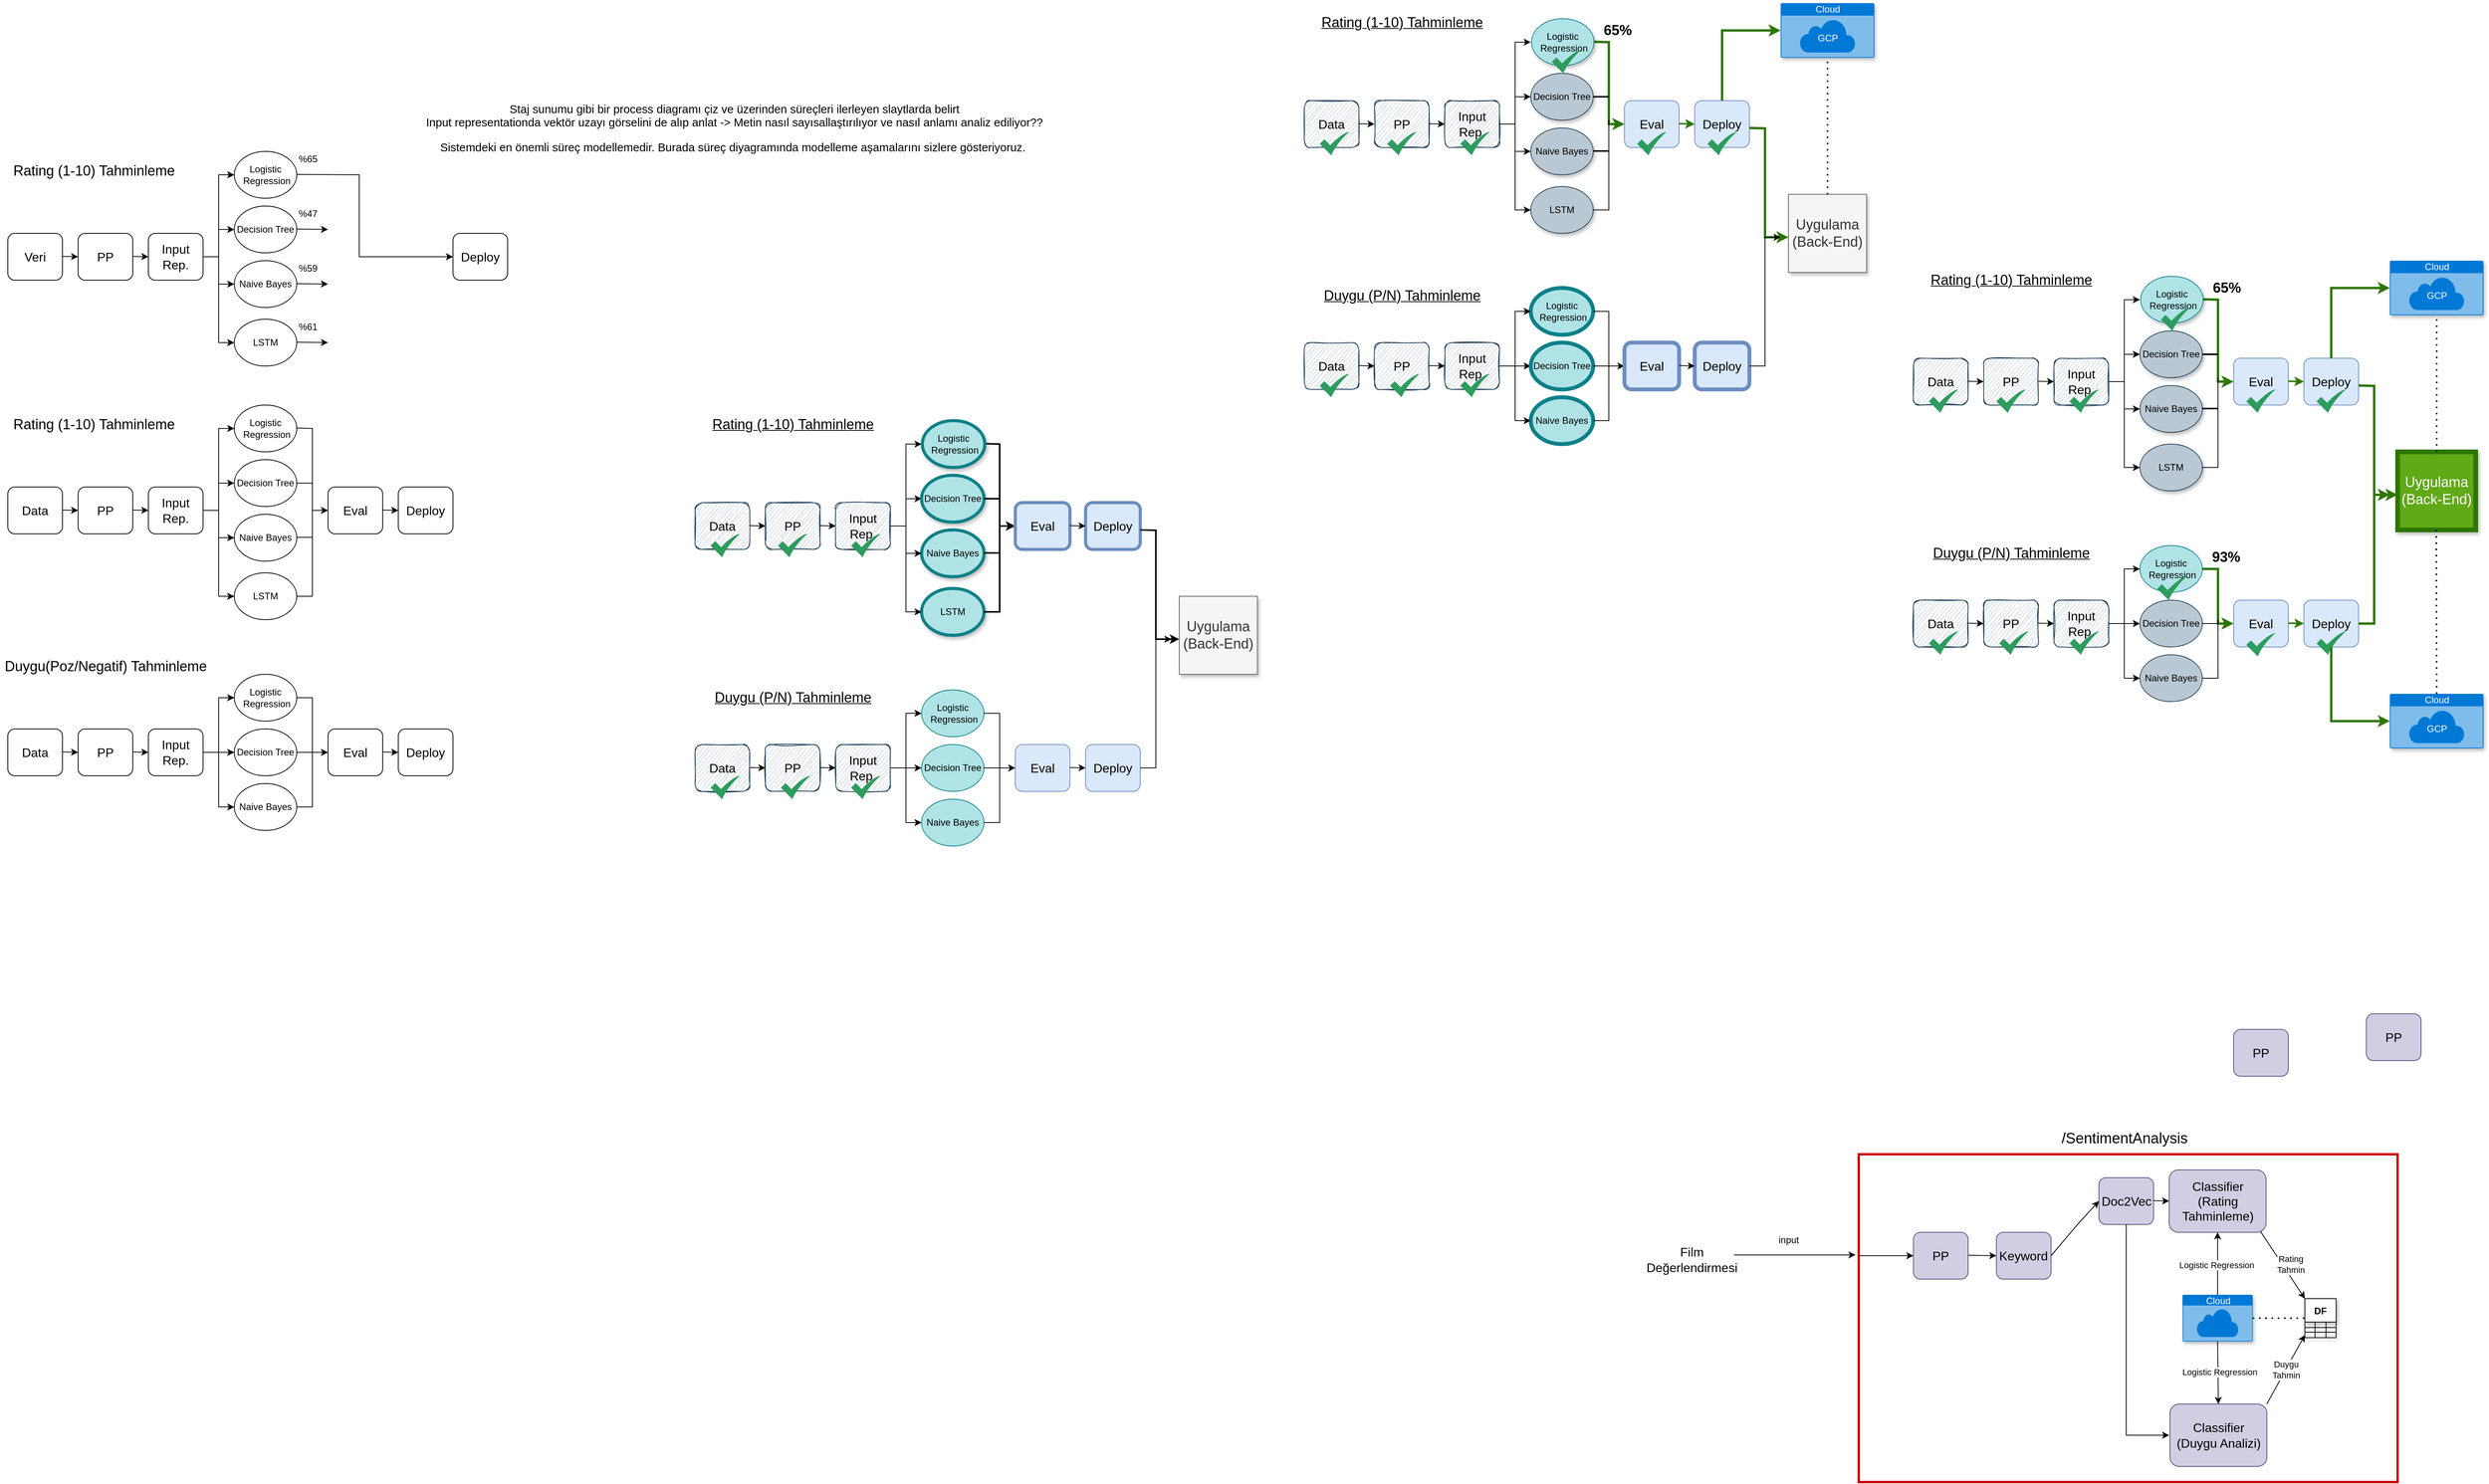 <mxfile version="14.7.7" type="github">
  <diagram id="WvXEa7AoyDHu58R9hgBR" name="Page-1">
    <mxGraphModel dx="1586" dy="865" grid="1" gridSize="10" guides="1" tooltips="1" connect="1" arrows="1" fold="1" page="1" pageScale="1" pageWidth="827" pageHeight="1169" math="0" shadow="0">
      <root>
        <mxCell id="0" />
        <mxCell id="1" parent="0" />
        <mxCell id="zAf745h_EL0XXIkWd8x4-1" value="&lt;font size=&quot;3&quot;&gt;Veri&lt;/font&gt;" style="rounded=1;whiteSpace=wrap;html=1;" vertex="1" parent="1">
          <mxGeometry x="30" y="330" width="70" height="60" as="geometry" />
        </mxCell>
        <mxCell id="zAf745h_EL0XXIkWd8x4-2" value="&lt;font size=&quot;3&quot;&gt;PP&lt;/font&gt;" style="rounded=1;whiteSpace=wrap;html=1;" vertex="1" parent="1">
          <mxGeometry x="120" y="330" width="70" height="60" as="geometry" />
        </mxCell>
        <mxCell id="zAf745h_EL0XXIkWd8x4-3" value="&lt;font size=&quot;3&quot;&gt;Input Rep.&lt;/font&gt;" style="rounded=1;whiteSpace=wrap;html=1;" vertex="1" parent="1">
          <mxGeometry x="210" y="330" width="70" height="60" as="geometry" />
        </mxCell>
        <mxCell id="zAf745h_EL0XXIkWd8x4-4" value="&lt;font style=&quot;font-size: 18px&quot;&gt;Rating (1-10) Tahminleme&lt;/font&gt;" style="text;html=1;align=center;verticalAlign=middle;resizable=0;points=[];autosize=1;strokeColor=none;" vertex="1" parent="1">
          <mxGeometry x="30" y="240" width="220" height="20" as="geometry" />
        </mxCell>
        <mxCell id="zAf745h_EL0XXIkWd8x4-6" value="" style="endArrow=classic;html=1;exitX=1;exitY=0.5;exitDx=0;exitDy=0;" edge="1" parent="1">
          <mxGeometry width="50" height="50" relative="1" as="geometry">
            <mxPoint x="190" y="359.5" as="sourcePoint" />
            <mxPoint x="210" y="360" as="targetPoint" />
          </mxGeometry>
        </mxCell>
        <mxCell id="zAf745h_EL0XXIkWd8x4-7" value="" style="endArrow=classic;html=1;exitX=1;exitY=0.5;exitDx=0;exitDy=0;" edge="1" parent="1">
          <mxGeometry width="50" height="50" relative="1" as="geometry">
            <mxPoint x="100" y="359.5" as="sourcePoint" />
            <mxPoint x="120" y="360" as="targetPoint" />
          </mxGeometry>
        </mxCell>
        <mxCell id="zAf745h_EL0XXIkWd8x4-8" value="" style="endArrow=classic;html=1;exitX=1;exitY=0.5;exitDx=0;exitDy=0;entryX=0;entryY=0.5;entryDx=0;entryDy=0;rounded=0;" edge="1" parent="1" target="zAf745h_EL0XXIkWd8x4-10">
          <mxGeometry width="50" height="50" relative="1" as="geometry">
            <mxPoint x="280" y="360" as="sourcePoint" />
            <mxPoint x="320" y="360.5" as="targetPoint" />
            <Array as="points">
              <mxPoint x="300" y="360" />
              <mxPoint x="300" y="325" />
            </Array>
          </mxGeometry>
        </mxCell>
        <mxCell id="zAf745h_EL0XXIkWd8x4-10" value="Decision Tree" style="ellipse;whiteSpace=wrap;html=1;" vertex="1" parent="1">
          <mxGeometry x="320" y="295" width="80" height="60" as="geometry" />
        </mxCell>
        <mxCell id="zAf745h_EL0XXIkWd8x4-11" value="Naive Bayes" style="ellipse;whiteSpace=wrap;html=1;" vertex="1" parent="1">
          <mxGeometry x="320" y="365" width="80" height="60" as="geometry" />
        </mxCell>
        <mxCell id="zAf745h_EL0XXIkWd8x4-12" value="Logistic &amp;nbsp;Regression" style="ellipse;whiteSpace=wrap;html=1;" vertex="1" parent="1">
          <mxGeometry x="320" y="225" width="80" height="60" as="geometry" />
        </mxCell>
        <mxCell id="zAf745h_EL0XXIkWd8x4-13" value="LSTM" style="ellipse;whiteSpace=wrap;html=1;" vertex="1" parent="1">
          <mxGeometry x="320" y="440" width="80" height="60" as="geometry" />
        </mxCell>
        <mxCell id="zAf745h_EL0XXIkWd8x4-14" value="" style="endArrow=classic;html=1;entryX=0;entryY=0.5;entryDx=0;entryDy=0;" edge="1" parent="1" target="zAf745h_EL0XXIkWd8x4-11">
          <mxGeometry width="50" height="50" relative="1" as="geometry">
            <mxPoint x="300" y="395" as="sourcePoint" />
            <mxPoint x="320" y="400" as="targetPoint" />
          </mxGeometry>
        </mxCell>
        <mxCell id="zAf745h_EL0XXIkWd8x4-15" value="" style="endArrow=classic;html=1;entryX=0;entryY=0.5;entryDx=0;entryDy=0;rounded=0;" edge="1" parent="1" target="zAf745h_EL0XXIkWd8x4-13">
          <mxGeometry width="50" height="50" relative="1" as="geometry">
            <mxPoint x="300" y="360" as="sourcePoint" />
            <mxPoint x="330" y="410" as="targetPoint" />
            <Array as="points">
              <mxPoint x="300" y="470" />
            </Array>
          </mxGeometry>
        </mxCell>
        <mxCell id="zAf745h_EL0XXIkWd8x4-16" value="" style="endArrow=classic;html=1;rounded=0;entryX=0;entryY=0.5;entryDx=0;entryDy=0;" edge="1" parent="1" target="zAf745h_EL0XXIkWd8x4-12">
          <mxGeometry width="50" height="50" relative="1" as="geometry">
            <mxPoint x="300" y="360" as="sourcePoint" />
            <mxPoint x="250" y="490" as="targetPoint" />
            <Array as="points">
              <mxPoint x="300" y="255" />
            </Array>
          </mxGeometry>
        </mxCell>
        <mxCell id="zAf745h_EL0XXIkWd8x4-19" value="" style="endArrow=classic;html=1;exitX=1;exitY=0.5;exitDx=0;exitDy=0;entryX=0;entryY=0.5;entryDx=0;entryDy=0;rounded=0;" edge="1" parent="1" target="zAf745h_EL0XXIkWd8x4-28">
          <mxGeometry width="50" height="50" relative="1" as="geometry">
            <mxPoint x="400" y="254.5" as="sourcePoint" />
            <mxPoint x="490" y="255" as="targetPoint" />
            <Array as="points">
              <mxPoint x="480" y="255" />
              <mxPoint x="480" y="360" />
            </Array>
          </mxGeometry>
        </mxCell>
        <mxCell id="zAf745h_EL0XXIkWd8x4-20" value="" style="endArrow=classic;html=1;exitX=1;exitY=0.5;exitDx=0;exitDy=0;" edge="1" parent="1">
          <mxGeometry width="50" height="50" relative="1" as="geometry">
            <mxPoint x="400" y="324.5" as="sourcePoint" />
            <mxPoint x="440" y="325" as="targetPoint" />
          </mxGeometry>
        </mxCell>
        <mxCell id="zAf745h_EL0XXIkWd8x4-21" value="" style="endArrow=classic;html=1;exitX=1;exitY=0.5;exitDx=0;exitDy=0;" edge="1" parent="1">
          <mxGeometry width="50" height="50" relative="1" as="geometry">
            <mxPoint x="400" y="394.5" as="sourcePoint" />
            <mxPoint x="440" y="395" as="targetPoint" />
          </mxGeometry>
        </mxCell>
        <mxCell id="zAf745h_EL0XXIkWd8x4-23" value="" style="endArrow=classic;html=1;exitX=1;exitY=0.5;exitDx=0;exitDy=0;" edge="1" parent="1">
          <mxGeometry width="50" height="50" relative="1" as="geometry">
            <mxPoint x="400" y="469.5" as="sourcePoint" />
            <mxPoint x="440" y="470" as="targetPoint" />
          </mxGeometry>
        </mxCell>
        <mxCell id="zAf745h_EL0XXIkWd8x4-24" value="%65" style="text;html=1;align=center;verticalAlign=middle;resizable=0;points=[];autosize=1;strokeColor=none;" vertex="1" parent="1">
          <mxGeometry x="394" y="225" width="40" height="20" as="geometry" />
        </mxCell>
        <mxCell id="zAf745h_EL0XXIkWd8x4-25" value="%47" style="text;html=1;align=center;verticalAlign=middle;resizable=0;points=[];autosize=1;strokeColor=none;" vertex="1" parent="1">
          <mxGeometry x="394" y="295" width="40" height="20" as="geometry" />
        </mxCell>
        <mxCell id="zAf745h_EL0XXIkWd8x4-26" value="%59" style="text;html=1;align=center;verticalAlign=middle;resizable=0;points=[];autosize=1;strokeColor=none;" vertex="1" parent="1">
          <mxGeometry x="394" y="365" width="40" height="20" as="geometry" />
        </mxCell>
        <mxCell id="zAf745h_EL0XXIkWd8x4-27" value="%61" style="text;html=1;align=center;verticalAlign=middle;resizable=0;points=[];autosize=1;strokeColor=none;" vertex="1" parent="1">
          <mxGeometry x="394" y="440" width="40" height="20" as="geometry" />
        </mxCell>
        <mxCell id="zAf745h_EL0XXIkWd8x4-28" value="&lt;font size=&quot;3&quot;&gt;Deploy&lt;/font&gt;" style="rounded=1;whiteSpace=wrap;html=1;" vertex="1" parent="1">
          <mxGeometry x="600" y="330" width="70" height="60" as="geometry" />
        </mxCell>
        <mxCell id="zAf745h_EL0XXIkWd8x4-29" value="&lt;font size=&quot;3&quot;&gt;Data&lt;/font&gt;" style="rounded=1;whiteSpace=wrap;html=1;" vertex="1" parent="1">
          <mxGeometry x="30" y="655" width="70" height="60" as="geometry" />
        </mxCell>
        <mxCell id="zAf745h_EL0XXIkWd8x4-30" value="&lt;font size=&quot;3&quot;&gt;PP&lt;/font&gt;" style="rounded=1;whiteSpace=wrap;html=1;" vertex="1" parent="1">
          <mxGeometry x="120" y="655" width="70" height="60" as="geometry" />
        </mxCell>
        <mxCell id="zAf745h_EL0XXIkWd8x4-31" value="&lt;font size=&quot;3&quot;&gt;Input Rep.&lt;/font&gt;" style="rounded=1;whiteSpace=wrap;html=1;" vertex="1" parent="1">
          <mxGeometry x="210" y="655" width="70" height="60" as="geometry" />
        </mxCell>
        <mxCell id="zAf745h_EL0XXIkWd8x4-32" value="&lt;font style=&quot;font-size: 18px&quot;&gt;Rating (1-10) Tahminleme&lt;/font&gt;" style="text;html=1;align=center;verticalAlign=middle;resizable=0;points=[];autosize=1;strokeColor=none;" vertex="1" parent="1">
          <mxGeometry x="30" y="565" width="220" height="20" as="geometry" />
        </mxCell>
        <mxCell id="zAf745h_EL0XXIkWd8x4-33" value="" style="endArrow=classic;html=1;exitX=1;exitY=0.5;exitDx=0;exitDy=0;" edge="1" parent="1">
          <mxGeometry width="50" height="50" relative="1" as="geometry">
            <mxPoint x="190" y="684.5" as="sourcePoint" />
            <mxPoint x="210" y="685" as="targetPoint" />
          </mxGeometry>
        </mxCell>
        <mxCell id="zAf745h_EL0XXIkWd8x4-34" value="" style="endArrow=classic;html=1;exitX=1;exitY=0.5;exitDx=0;exitDy=0;" edge="1" parent="1">
          <mxGeometry width="50" height="50" relative="1" as="geometry">
            <mxPoint x="100" y="684.5" as="sourcePoint" />
            <mxPoint x="120" y="685" as="targetPoint" />
          </mxGeometry>
        </mxCell>
        <mxCell id="zAf745h_EL0XXIkWd8x4-35" value="" style="endArrow=classic;html=1;exitX=1;exitY=0.5;exitDx=0;exitDy=0;entryX=0;entryY=0.5;entryDx=0;entryDy=0;rounded=0;" edge="1" parent="1" target="zAf745h_EL0XXIkWd8x4-36">
          <mxGeometry width="50" height="50" relative="1" as="geometry">
            <mxPoint x="280" y="685" as="sourcePoint" />
            <mxPoint x="320" y="685.5" as="targetPoint" />
            <Array as="points">
              <mxPoint x="300" y="685" />
              <mxPoint x="300" y="650" />
            </Array>
          </mxGeometry>
        </mxCell>
        <mxCell id="zAf745h_EL0XXIkWd8x4-36" value="Decision Tree" style="ellipse;whiteSpace=wrap;html=1;" vertex="1" parent="1">
          <mxGeometry x="320" y="620" width="80" height="60" as="geometry" />
        </mxCell>
        <mxCell id="zAf745h_EL0XXIkWd8x4-37" value="Naive Bayes" style="ellipse;whiteSpace=wrap;html=1;" vertex="1" parent="1">
          <mxGeometry x="320" y="690" width="80" height="60" as="geometry" />
        </mxCell>
        <mxCell id="zAf745h_EL0XXIkWd8x4-38" value="Logistic &amp;nbsp;Regression" style="ellipse;whiteSpace=wrap;html=1;" vertex="1" parent="1">
          <mxGeometry x="320" y="550" width="80" height="60" as="geometry" />
        </mxCell>
        <mxCell id="zAf745h_EL0XXIkWd8x4-39" value="LSTM" style="ellipse;whiteSpace=wrap;html=1;" vertex="1" parent="1">
          <mxGeometry x="320" y="765" width="80" height="60" as="geometry" />
        </mxCell>
        <mxCell id="zAf745h_EL0XXIkWd8x4-40" value="" style="endArrow=classic;html=1;entryX=0;entryY=0.5;entryDx=0;entryDy=0;" edge="1" parent="1" target="zAf745h_EL0XXIkWd8x4-37">
          <mxGeometry width="50" height="50" relative="1" as="geometry">
            <mxPoint x="300" y="720" as="sourcePoint" />
            <mxPoint x="320" y="725" as="targetPoint" />
          </mxGeometry>
        </mxCell>
        <mxCell id="zAf745h_EL0XXIkWd8x4-41" value="" style="endArrow=classic;html=1;entryX=0;entryY=0.5;entryDx=0;entryDy=0;rounded=0;" edge="1" parent="1" target="zAf745h_EL0XXIkWd8x4-39">
          <mxGeometry width="50" height="50" relative="1" as="geometry">
            <mxPoint x="300" y="685" as="sourcePoint" />
            <mxPoint x="330" y="735" as="targetPoint" />
            <Array as="points">
              <mxPoint x="300" y="795" />
            </Array>
          </mxGeometry>
        </mxCell>
        <mxCell id="zAf745h_EL0XXIkWd8x4-42" value="" style="endArrow=classic;html=1;rounded=0;entryX=0;entryY=0.5;entryDx=0;entryDy=0;" edge="1" parent="1" target="zAf745h_EL0XXIkWd8x4-38">
          <mxGeometry width="50" height="50" relative="1" as="geometry">
            <mxPoint x="300" y="685" as="sourcePoint" />
            <mxPoint x="250" y="815" as="targetPoint" />
            <Array as="points">
              <mxPoint x="300" y="580" />
            </Array>
          </mxGeometry>
        </mxCell>
        <mxCell id="zAf745h_EL0XXIkWd8x4-43" value="" style="endArrow=classic;html=1;exitX=1;exitY=0.5;exitDx=0;exitDy=0;entryX=0;entryY=0.5;entryDx=0;entryDy=0;rounded=0;" edge="1" parent="1" target="zAf745h_EL0XXIkWd8x4-51">
          <mxGeometry width="50" height="50" relative="1" as="geometry">
            <mxPoint x="400" y="579.5" as="sourcePoint" />
            <mxPoint x="490" y="580" as="targetPoint" />
            <Array as="points">
              <mxPoint x="420" y="580" />
              <mxPoint x="420" y="640" />
              <mxPoint x="420" y="685" />
            </Array>
          </mxGeometry>
        </mxCell>
        <mxCell id="zAf745h_EL0XXIkWd8x4-51" value="&lt;font size=&quot;3&quot;&gt;Eval&lt;/font&gt;" style="rounded=1;whiteSpace=wrap;html=1;" vertex="1" parent="1">
          <mxGeometry x="440" y="655" width="70" height="60" as="geometry" />
        </mxCell>
        <mxCell id="zAf745h_EL0XXIkWd8x4-53" value="" style="endArrow=none;html=1;exitX=1;exitY=0.5;exitDx=0;exitDy=0;" edge="1" parent="1" source="zAf745h_EL0XXIkWd8x4-36">
          <mxGeometry width="50" height="50" relative="1" as="geometry">
            <mxPoint x="390" y="670" as="sourcePoint" />
            <mxPoint x="420" y="650" as="targetPoint" />
          </mxGeometry>
        </mxCell>
        <mxCell id="zAf745h_EL0XXIkWd8x4-55" value="" style="endArrow=none;html=1;exitX=1;exitY=0.5;exitDx=0;exitDy=0;rounded=0;" edge="1" parent="1" source="zAf745h_EL0XXIkWd8x4-39">
          <mxGeometry width="50" height="50" relative="1" as="geometry">
            <mxPoint x="390" y="670" as="sourcePoint" />
            <mxPoint x="420" y="680" as="targetPoint" />
            <Array as="points">
              <mxPoint x="420" y="795" />
            </Array>
          </mxGeometry>
        </mxCell>
        <mxCell id="zAf745h_EL0XXIkWd8x4-56" value="" style="endArrow=none;html=1;exitX=1;exitY=0.5;exitDx=0;exitDy=0;" edge="1" parent="1">
          <mxGeometry width="50" height="50" relative="1" as="geometry">
            <mxPoint x="400" y="719.5" as="sourcePoint" />
            <mxPoint x="420" y="719.5" as="targetPoint" />
          </mxGeometry>
        </mxCell>
        <mxCell id="zAf745h_EL0XXIkWd8x4-57" value="&lt;font size=&quot;3&quot;&gt;Deploy&lt;/font&gt;" style="rounded=1;whiteSpace=wrap;html=1;" vertex="1" parent="1">
          <mxGeometry x="530" y="655" width="70" height="60" as="geometry" />
        </mxCell>
        <mxCell id="zAf745h_EL0XXIkWd8x4-58" value="" style="endArrow=classic;html=1;exitX=1;exitY=0.5;exitDx=0;exitDy=0;" edge="1" parent="1">
          <mxGeometry width="50" height="50" relative="1" as="geometry">
            <mxPoint x="510" y="684.5" as="sourcePoint" />
            <mxPoint x="530" y="685" as="targetPoint" />
          </mxGeometry>
        </mxCell>
        <mxCell id="zAf745h_EL0XXIkWd8x4-59" value="&lt;font size=&quot;3&quot;&gt;Data&lt;/font&gt;" style="rounded=1;whiteSpace=wrap;html=1;" vertex="1" parent="1">
          <mxGeometry x="30" y="965" width="70" height="60" as="geometry" />
        </mxCell>
        <mxCell id="zAf745h_EL0XXIkWd8x4-60" value="&lt;font size=&quot;3&quot;&gt;PP&lt;/font&gt;" style="rounded=1;whiteSpace=wrap;html=1;" vertex="1" parent="1">
          <mxGeometry x="120" y="965" width="70" height="60" as="geometry" />
        </mxCell>
        <mxCell id="zAf745h_EL0XXIkWd8x4-61" value="&lt;font size=&quot;3&quot;&gt;Input Rep.&lt;/font&gt;" style="rounded=1;whiteSpace=wrap;html=1;" vertex="1" parent="1">
          <mxGeometry x="210" y="965" width="70" height="60" as="geometry" />
        </mxCell>
        <mxCell id="zAf745h_EL0XXIkWd8x4-62" value="&lt;font style=&quot;font-size: 18px&quot;&gt;Duygu(Poz/Negatif) Tahminleme&lt;/font&gt;" style="text;html=1;align=center;verticalAlign=middle;resizable=0;points=[];autosize=1;strokeColor=none;" vertex="1" parent="1">
          <mxGeometry x="20" y="875" width="270" height="20" as="geometry" />
        </mxCell>
        <mxCell id="zAf745h_EL0XXIkWd8x4-63" value="" style="endArrow=classic;html=1;exitX=1;exitY=0.5;exitDx=0;exitDy=0;" edge="1" parent="1">
          <mxGeometry width="50" height="50" relative="1" as="geometry">
            <mxPoint x="190" y="994.5" as="sourcePoint" />
            <mxPoint x="210" y="995" as="targetPoint" />
          </mxGeometry>
        </mxCell>
        <mxCell id="zAf745h_EL0XXIkWd8x4-64" value="" style="endArrow=classic;html=1;exitX=1;exitY=0.5;exitDx=0;exitDy=0;" edge="1" parent="1">
          <mxGeometry width="50" height="50" relative="1" as="geometry">
            <mxPoint x="100" y="994.5" as="sourcePoint" />
            <mxPoint x="120" y="995" as="targetPoint" />
          </mxGeometry>
        </mxCell>
        <mxCell id="zAf745h_EL0XXIkWd8x4-65" value="" style="endArrow=classic;html=1;exitX=1;exitY=0.5;exitDx=0;exitDy=0;entryX=0;entryY=0.5;entryDx=0;entryDy=0;rounded=0;" edge="1" parent="1" target="zAf745h_EL0XXIkWd8x4-66">
          <mxGeometry width="50" height="50" relative="1" as="geometry">
            <mxPoint x="280" y="995" as="sourcePoint" />
            <mxPoint x="320" y="995.5" as="targetPoint" />
            <Array as="points">
              <mxPoint x="300" y="995" />
            </Array>
          </mxGeometry>
        </mxCell>
        <mxCell id="zAf745h_EL0XXIkWd8x4-66" value="Decision Tree" style="ellipse;whiteSpace=wrap;html=1;" vertex="1" parent="1">
          <mxGeometry x="320" y="965" width="80" height="60" as="geometry" />
        </mxCell>
        <mxCell id="zAf745h_EL0XXIkWd8x4-67" value="Naive Bayes" style="ellipse;whiteSpace=wrap;html=1;" vertex="1" parent="1">
          <mxGeometry x="320" y="1035" width="80" height="60" as="geometry" />
        </mxCell>
        <mxCell id="zAf745h_EL0XXIkWd8x4-68" value="Logistic &amp;nbsp;Regression" style="ellipse;whiteSpace=wrap;html=1;" vertex="1" parent="1">
          <mxGeometry x="320" y="895" width="80" height="60" as="geometry" />
        </mxCell>
        <mxCell id="zAf745h_EL0XXIkWd8x4-70" value="" style="endArrow=classic;html=1;entryX=0;entryY=0.5;entryDx=0;entryDy=0;rounded=0;" edge="1" parent="1" target="zAf745h_EL0XXIkWd8x4-67">
          <mxGeometry width="50" height="50" relative="1" as="geometry">
            <mxPoint x="300" y="990" as="sourcePoint" />
            <mxPoint x="320" y="1035" as="targetPoint" />
            <Array as="points">
              <mxPoint x="300" y="1065" />
            </Array>
          </mxGeometry>
        </mxCell>
        <mxCell id="zAf745h_EL0XXIkWd8x4-72" value="" style="endArrow=classic;html=1;rounded=0;entryX=0;entryY=0.5;entryDx=0;entryDy=0;" edge="1" parent="1" target="zAf745h_EL0XXIkWd8x4-68">
          <mxGeometry width="50" height="50" relative="1" as="geometry">
            <mxPoint x="300" y="995" as="sourcePoint" />
            <mxPoint x="250" y="1125" as="targetPoint" />
            <Array as="points">
              <mxPoint x="300" y="925" />
            </Array>
          </mxGeometry>
        </mxCell>
        <mxCell id="zAf745h_EL0XXIkWd8x4-73" value="" style="endArrow=classic;html=1;exitX=1;exitY=0.5;exitDx=0;exitDy=0;entryX=0;entryY=0.5;entryDx=0;entryDy=0;rounded=0;" edge="1" parent="1" target="zAf745h_EL0XXIkWd8x4-74" source="zAf745h_EL0XXIkWd8x4-68">
          <mxGeometry width="50" height="50" relative="1" as="geometry">
            <mxPoint x="400" y="889.5" as="sourcePoint" />
            <mxPoint x="490" y="890" as="targetPoint" />
            <Array as="points">
              <mxPoint x="420" y="925" />
              <mxPoint x="420" y="995" />
            </Array>
          </mxGeometry>
        </mxCell>
        <mxCell id="zAf745h_EL0XXIkWd8x4-74" value="&lt;font size=&quot;3&quot;&gt;Eval&lt;/font&gt;" style="rounded=1;whiteSpace=wrap;html=1;" vertex="1" parent="1">
          <mxGeometry x="440" y="965" width="70" height="60" as="geometry" />
        </mxCell>
        <mxCell id="zAf745h_EL0XXIkWd8x4-75" value="" style="endArrow=none;html=1;exitX=1;exitY=0.5;exitDx=0;exitDy=0;" edge="1" parent="1" source="zAf745h_EL0XXIkWd8x4-66">
          <mxGeometry width="50" height="50" relative="1" as="geometry">
            <mxPoint x="390" y="980" as="sourcePoint" />
            <mxPoint x="420" y="995" as="targetPoint" />
          </mxGeometry>
        </mxCell>
        <mxCell id="zAf745h_EL0XXIkWd8x4-77" value="" style="endArrow=none;html=1;exitX=1;exitY=0.5;exitDx=0;exitDy=0;rounded=0;" edge="1" parent="1" source="zAf745h_EL0XXIkWd8x4-67">
          <mxGeometry width="50" height="50" relative="1" as="geometry">
            <mxPoint x="400" y="1029.5" as="sourcePoint" />
            <mxPoint x="420" y="990" as="targetPoint" />
            <Array as="points">
              <mxPoint x="420" y="1065" />
            </Array>
          </mxGeometry>
        </mxCell>
        <mxCell id="zAf745h_EL0XXIkWd8x4-78" value="&lt;font size=&quot;3&quot;&gt;Deploy&lt;/font&gt;" style="rounded=1;whiteSpace=wrap;html=1;" vertex="1" parent="1">
          <mxGeometry x="530" y="965" width="70" height="60" as="geometry" />
        </mxCell>
        <mxCell id="zAf745h_EL0XXIkWd8x4-79" value="" style="endArrow=classic;html=1;exitX=1;exitY=0.5;exitDx=0;exitDy=0;" edge="1" parent="1">
          <mxGeometry width="50" height="50" relative="1" as="geometry">
            <mxPoint x="510" y="994.5" as="sourcePoint" />
            <mxPoint x="530" y="995" as="targetPoint" />
          </mxGeometry>
        </mxCell>
        <mxCell id="zAf745h_EL0XXIkWd8x4-80" value="&lt;font size=&quot;3&quot;&gt;Data&lt;/font&gt;" style="rounded=1;whiteSpace=wrap;html=1;fillColor=#bac8d3;sketch=1;strokeColor=#23445d;" vertex="1" parent="1">
          <mxGeometry x="910" y="675" width="70" height="60" as="geometry" />
        </mxCell>
        <mxCell id="zAf745h_EL0XXIkWd8x4-81" value="&lt;font size=&quot;3&quot;&gt;PP&lt;/font&gt;" style="rounded=1;whiteSpace=wrap;html=1;fillColor=#bac8d3;strokeColor=#23445d;sketch=1;" vertex="1" parent="1">
          <mxGeometry x="1000" y="675" width="70" height="60" as="geometry" />
        </mxCell>
        <mxCell id="zAf745h_EL0XXIkWd8x4-82" value="&lt;font size=&quot;3&quot;&gt;Input Rep.&lt;/font&gt;" style="rounded=1;whiteSpace=wrap;html=1;fillColor=#bac8d3;strokeColor=#23445d;shadow=0;sketch=1;" vertex="1" parent="1">
          <mxGeometry x="1090" y="675" width="70" height="60" as="geometry" />
        </mxCell>
        <mxCell id="zAf745h_EL0XXIkWd8x4-83" value="&lt;font style=&quot;font-size: 18px&quot;&gt;&lt;u&gt;Rating (1-10) Tahminleme&lt;/u&gt;&lt;/font&gt;" style="text;html=1;align=center;verticalAlign=middle;resizable=0;points=[];autosize=1;strokeColor=none;" vertex="1" parent="1">
          <mxGeometry x="925" y="565" width="220" height="20" as="geometry" />
        </mxCell>
        <mxCell id="zAf745h_EL0XXIkWd8x4-84" value="" style="endArrow=classic;html=1;exitX=1;exitY=0.5;exitDx=0;exitDy=0;" edge="1" parent="1">
          <mxGeometry width="50" height="50" relative="1" as="geometry">
            <mxPoint x="1070" y="704.5" as="sourcePoint" />
            <mxPoint x="1090" y="705" as="targetPoint" />
          </mxGeometry>
        </mxCell>
        <mxCell id="zAf745h_EL0XXIkWd8x4-85" value="" style="endArrow=classic;html=1;exitX=1;exitY=0.5;exitDx=0;exitDy=0;" edge="1" parent="1">
          <mxGeometry width="50" height="50" relative="1" as="geometry">
            <mxPoint x="980" y="704.5" as="sourcePoint" />
            <mxPoint x="1000" y="705" as="targetPoint" />
          </mxGeometry>
        </mxCell>
        <mxCell id="zAf745h_EL0XXIkWd8x4-86" value="" style="endArrow=classic;html=1;exitX=1;exitY=0.5;exitDx=0;exitDy=0;entryX=0;entryY=0.5;entryDx=0;entryDy=0;rounded=0;" edge="1" parent="1" target="zAf745h_EL0XXIkWd8x4-87">
          <mxGeometry width="50" height="50" relative="1" as="geometry">
            <mxPoint x="1160" y="705" as="sourcePoint" />
            <mxPoint x="1200" y="705.5" as="targetPoint" />
            <Array as="points">
              <mxPoint x="1180" y="705" />
              <mxPoint x="1180" y="670" />
            </Array>
          </mxGeometry>
        </mxCell>
        <mxCell id="zAf745h_EL0XXIkWd8x4-87" value="Decision Tree" style="ellipse;whiteSpace=wrap;html=1;fillColor=#b0e3e6;strokeColor=#0e8088;shadow=1;strokeWidth=4;perimeterSpacing=0;" vertex="1" parent="1">
          <mxGeometry x="1200" y="640" width="80" height="60" as="geometry" />
        </mxCell>
        <mxCell id="zAf745h_EL0XXIkWd8x4-88" value="Naive Bayes" style="ellipse;whiteSpace=wrap;html=1;fillColor=#b0e3e6;strokeColor=#0e8088;shadow=1;strokeWidth=4;perimeterSpacing=0;" vertex="1" parent="1">
          <mxGeometry x="1200" y="710" width="80" height="60" as="geometry" />
        </mxCell>
        <mxCell id="zAf745h_EL0XXIkWd8x4-89" value="LSTM" style="ellipse;whiteSpace=wrap;html=1;fillColor=#b0e3e6;strokeColor=#0e8088;shadow=1;strokeWidth=4;perimeterSpacing=0;" vertex="1" parent="1">
          <mxGeometry x="1200" y="785" width="80" height="60" as="geometry" />
        </mxCell>
        <mxCell id="zAf745h_EL0XXIkWd8x4-90" value="" style="endArrow=classic;html=1;entryX=0;entryY=0.5;entryDx=0;entryDy=0;" edge="1" parent="1" target="zAf745h_EL0XXIkWd8x4-88">
          <mxGeometry width="50" height="50" relative="1" as="geometry">
            <mxPoint x="1180" y="740" as="sourcePoint" />
            <mxPoint x="1200" y="745" as="targetPoint" />
          </mxGeometry>
        </mxCell>
        <mxCell id="zAf745h_EL0XXIkWd8x4-91" value="" style="endArrow=classic;html=1;entryX=0;entryY=0.5;entryDx=0;entryDy=0;rounded=0;" edge="1" parent="1" target="zAf745h_EL0XXIkWd8x4-89">
          <mxGeometry width="50" height="50" relative="1" as="geometry">
            <mxPoint x="1180" y="705" as="sourcePoint" />
            <mxPoint x="1210" y="755" as="targetPoint" />
            <Array as="points">
              <mxPoint x="1180" y="815" />
            </Array>
          </mxGeometry>
        </mxCell>
        <mxCell id="zAf745h_EL0XXIkWd8x4-92" value="" style="endArrow=classic;html=1;rounded=0;entryX=0;entryY=0.5;entryDx=0;entryDy=0;" edge="1" parent="1">
          <mxGeometry width="50" height="50" relative="1" as="geometry">
            <mxPoint x="1180" y="705" as="sourcePoint" />
            <mxPoint x="1200" y="600" as="targetPoint" />
            <Array as="points">
              <mxPoint x="1180" y="600" />
            </Array>
          </mxGeometry>
        </mxCell>
        <mxCell id="zAf745h_EL0XXIkWd8x4-93" value="" style="endArrow=classic;html=1;exitX=1;exitY=0.5;exitDx=0;exitDy=0;entryX=0;entryY=0.5;entryDx=0;entryDy=0;rounded=0;strokeWidth=2;" edge="1" parent="1" target="zAf745h_EL0XXIkWd8x4-94">
          <mxGeometry width="50" height="50" relative="1" as="geometry">
            <mxPoint x="1280" y="599.5" as="sourcePoint" />
            <mxPoint x="1370" y="600" as="targetPoint" />
            <Array as="points">
              <mxPoint x="1300" y="600" />
              <mxPoint x="1300" y="660" />
              <mxPoint x="1300" y="705" />
            </Array>
          </mxGeometry>
        </mxCell>
        <mxCell id="zAf745h_EL0XXIkWd8x4-94" value="&lt;font size=&quot;3&quot;&gt;Eval&lt;/font&gt;" style="rounded=1;whiteSpace=wrap;html=1;fillColor=#dae8fc;strokeColor=#6c8ebf;strokeWidth=4;" vertex="1" parent="1">
          <mxGeometry x="1320" y="675" width="70" height="60" as="geometry" />
        </mxCell>
        <mxCell id="zAf745h_EL0XXIkWd8x4-95" value="" style="endArrow=none;html=1;exitX=1;exitY=0.5;exitDx=0;exitDy=0;strokeWidth=2;" edge="1" parent="1" source="zAf745h_EL0XXIkWd8x4-87">
          <mxGeometry width="50" height="50" relative="1" as="geometry">
            <mxPoint x="1270" y="690" as="sourcePoint" />
            <mxPoint x="1300" y="670" as="targetPoint" />
          </mxGeometry>
        </mxCell>
        <mxCell id="zAf745h_EL0XXIkWd8x4-96" value="" style="endArrow=none;html=1;exitX=1;exitY=0.5;exitDx=0;exitDy=0;rounded=0;strokeWidth=2;" edge="1" parent="1" source="zAf745h_EL0XXIkWd8x4-89">
          <mxGeometry width="50" height="50" relative="1" as="geometry">
            <mxPoint x="1270" y="690" as="sourcePoint" />
            <mxPoint x="1300" y="700" as="targetPoint" />
            <Array as="points">
              <mxPoint x="1300" y="815" />
            </Array>
          </mxGeometry>
        </mxCell>
        <mxCell id="zAf745h_EL0XXIkWd8x4-97" value="" style="endArrow=none;html=1;exitX=1;exitY=0.5;exitDx=0;exitDy=0;strokeWidth=2;" edge="1" parent="1">
          <mxGeometry width="50" height="50" relative="1" as="geometry">
            <mxPoint x="1280" y="739.5" as="sourcePoint" />
            <mxPoint x="1300" y="739.5" as="targetPoint" />
          </mxGeometry>
        </mxCell>
        <mxCell id="zAf745h_EL0XXIkWd8x4-98" value="&lt;font size=&quot;3&quot;&gt;Deploy&lt;/font&gt;" style="rounded=1;whiteSpace=wrap;html=1;fillColor=#dae8fc;strokeColor=#6c8ebf;strokeWidth=4;" vertex="1" parent="1">
          <mxGeometry x="1410" y="675" width="70" height="60" as="geometry" />
        </mxCell>
        <mxCell id="zAf745h_EL0XXIkWd8x4-99" value="" style="endArrow=classic;html=1;exitX=1;exitY=0.5;exitDx=0;exitDy=0;" edge="1" parent="1">
          <mxGeometry width="50" height="50" relative="1" as="geometry">
            <mxPoint x="1390" y="704.5" as="sourcePoint" />
            <mxPoint x="1410" y="705" as="targetPoint" />
          </mxGeometry>
        </mxCell>
        <mxCell id="zAf745h_EL0XXIkWd8x4-100" value="&lt;font size=&quot;3&quot;&gt;Data&lt;/font&gt;" style="rounded=1;whiteSpace=wrap;html=1;fillColor=#bac8d3;strokeColor=#23445d;shadow=0;sketch=1;" vertex="1" parent="1">
          <mxGeometry x="910" y="985" width="70" height="60" as="geometry" />
        </mxCell>
        <mxCell id="zAf745h_EL0XXIkWd8x4-101" value="&lt;font size=&quot;3&quot;&gt;PP&lt;/font&gt;" style="rounded=1;whiteSpace=wrap;html=1;fillColor=#bac8d3;strokeColor=#23445d;shadow=0;sketch=1;" vertex="1" parent="1">
          <mxGeometry x="1000" y="985" width="70" height="60" as="geometry" />
        </mxCell>
        <mxCell id="zAf745h_EL0XXIkWd8x4-102" value="&lt;font size=&quot;3&quot;&gt;Input Rep.&lt;/font&gt;" style="rounded=1;whiteSpace=wrap;html=1;fillColor=#bac8d3;strokeColor=#23445d;shadow=0;sketch=1;" vertex="1" parent="1">
          <mxGeometry x="1090" y="985" width="70" height="60" as="geometry" />
        </mxCell>
        <mxCell id="zAf745h_EL0XXIkWd8x4-103" value="&lt;font style=&quot;font-size: 18px&quot;&gt;&lt;u&gt;Duygu (P/N) Tahminleme&lt;/u&gt;&lt;/font&gt;" style="text;html=1;align=center;verticalAlign=middle;resizable=0;points=[];autosize=1;strokeColor=none;" vertex="1" parent="1">
          <mxGeometry x="930" y="915" width="210" height="20" as="geometry" />
        </mxCell>
        <mxCell id="zAf745h_EL0XXIkWd8x4-104" value="" style="endArrow=classic;html=1;exitX=1;exitY=0.5;exitDx=0;exitDy=0;" edge="1" parent="1">
          <mxGeometry width="50" height="50" relative="1" as="geometry">
            <mxPoint x="1070" y="1014.5" as="sourcePoint" />
            <mxPoint x="1090" y="1015" as="targetPoint" />
          </mxGeometry>
        </mxCell>
        <mxCell id="zAf745h_EL0XXIkWd8x4-105" value="" style="endArrow=classic;html=1;exitX=1;exitY=0.5;exitDx=0;exitDy=0;" edge="1" parent="1">
          <mxGeometry width="50" height="50" relative="1" as="geometry">
            <mxPoint x="980" y="1014.5" as="sourcePoint" />
            <mxPoint x="1000" y="1015" as="targetPoint" />
          </mxGeometry>
        </mxCell>
        <mxCell id="zAf745h_EL0XXIkWd8x4-106" value="" style="endArrow=classic;html=1;exitX=1;exitY=0.5;exitDx=0;exitDy=0;entryX=0;entryY=0.5;entryDx=0;entryDy=0;rounded=0;" edge="1" parent="1" target="zAf745h_EL0XXIkWd8x4-107">
          <mxGeometry width="50" height="50" relative="1" as="geometry">
            <mxPoint x="1160" y="1015" as="sourcePoint" />
            <mxPoint x="1200" y="1015.5" as="targetPoint" />
            <Array as="points">
              <mxPoint x="1180" y="1015" />
            </Array>
          </mxGeometry>
        </mxCell>
        <mxCell id="zAf745h_EL0XXIkWd8x4-107" value="Decision Tree" style="ellipse;whiteSpace=wrap;html=1;fillColor=#b0e3e6;strokeColor=#0e8088;" vertex="1" parent="1">
          <mxGeometry x="1200" y="985" width="80" height="60" as="geometry" />
        </mxCell>
        <mxCell id="zAf745h_EL0XXIkWd8x4-108" value="Naive Bayes" style="ellipse;whiteSpace=wrap;html=1;fillColor=#b0e3e6;strokeColor=#0e8088;" vertex="1" parent="1">
          <mxGeometry x="1200" y="1055" width="80" height="60" as="geometry" />
        </mxCell>
        <mxCell id="zAf745h_EL0XXIkWd8x4-109" value="Logistic &amp;nbsp;Regression" style="ellipse;whiteSpace=wrap;html=1;fillColor=#b0e3e6;strokeColor=#0e8088;" vertex="1" parent="1">
          <mxGeometry x="1200" y="915" width="80" height="60" as="geometry" />
        </mxCell>
        <mxCell id="zAf745h_EL0XXIkWd8x4-110" value="" style="endArrow=classic;html=1;entryX=0;entryY=0.5;entryDx=0;entryDy=0;rounded=0;" edge="1" parent="1" target="zAf745h_EL0XXIkWd8x4-108">
          <mxGeometry width="50" height="50" relative="1" as="geometry">
            <mxPoint x="1180" y="1010" as="sourcePoint" />
            <mxPoint x="1200" y="1055" as="targetPoint" />
            <Array as="points">
              <mxPoint x="1180" y="1085" />
            </Array>
          </mxGeometry>
        </mxCell>
        <mxCell id="zAf745h_EL0XXIkWd8x4-111" value="" style="endArrow=classic;html=1;rounded=0;entryX=0;entryY=0.5;entryDx=0;entryDy=0;" edge="1" parent="1" target="zAf745h_EL0XXIkWd8x4-109">
          <mxGeometry width="50" height="50" relative="1" as="geometry">
            <mxPoint x="1180" y="1015" as="sourcePoint" />
            <mxPoint x="1130" y="1145" as="targetPoint" />
            <Array as="points">
              <mxPoint x="1180" y="945" />
            </Array>
          </mxGeometry>
        </mxCell>
        <mxCell id="zAf745h_EL0XXIkWd8x4-112" value="" style="endArrow=classic;html=1;exitX=1;exitY=0.5;exitDx=0;exitDy=0;entryX=0;entryY=0.5;entryDx=0;entryDy=0;rounded=0;" edge="1" parent="1" source="zAf745h_EL0XXIkWd8x4-109" target="zAf745h_EL0XXIkWd8x4-113">
          <mxGeometry width="50" height="50" relative="1" as="geometry">
            <mxPoint x="1280" y="909.5" as="sourcePoint" />
            <mxPoint x="1370" y="910" as="targetPoint" />
            <Array as="points">
              <mxPoint x="1300" y="945" />
              <mxPoint x="1300" y="1015" />
            </Array>
          </mxGeometry>
        </mxCell>
        <mxCell id="zAf745h_EL0XXIkWd8x4-113" value="&lt;font size=&quot;3&quot;&gt;Eval&lt;/font&gt;" style="rounded=1;whiteSpace=wrap;html=1;fillColor=#dae8fc;strokeColor=#6c8ebf;" vertex="1" parent="1">
          <mxGeometry x="1320" y="985" width="70" height="60" as="geometry" />
        </mxCell>
        <mxCell id="zAf745h_EL0XXIkWd8x4-114" value="" style="endArrow=none;html=1;exitX=1;exitY=0.5;exitDx=0;exitDy=0;" edge="1" parent="1" source="zAf745h_EL0XXIkWd8x4-107">
          <mxGeometry width="50" height="50" relative="1" as="geometry">
            <mxPoint x="1270" y="1000" as="sourcePoint" />
            <mxPoint x="1300" y="1015" as="targetPoint" />
          </mxGeometry>
        </mxCell>
        <mxCell id="zAf745h_EL0XXIkWd8x4-115" value="" style="endArrow=none;html=1;exitX=1;exitY=0.5;exitDx=0;exitDy=0;rounded=0;" edge="1" parent="1" source="zAf745h_EL0XXIkWd8x4-108">
          <mxGeometry width="50" height="50" relative="1" as="geometry">
            <mxPoint x="1280" y="1049.5" as="sourcePoint" />
            <mxPoint x="1300" y="1010" as="targetPoint" />
            <Array as="points">
              <mxPoint x="1300" y="1085" />
            </Array>
          </mxGeometry>
        </mxCell>
        <mxCell id="zAf745h_EL0XXIkWd8x4-116" value="&lt;font size=&quot;3&quot;&gt;Deploy&lt;/font&gt;" style="rounded=1;whiteSpace=wrap;html=1;fillColor=#dae8fc;strokeColor=#6c8ebf;" vertex="1" parent="1">
          <mxGeometry x="1410" y="985" width="70" height="60" as="geometry" />
        </mxCell>
        <mxCell id="zAf745h_EL0XXIkWd8x4-117" value="" style="endArrow=classic;html=1;exitX=1;exitY=0.5;exitDx=0;exitDy=0;" edge="1" parent="1">
          <mxGeometry width="50" height="50" relative="1" as="geometry">
            <mxPoint x="1390" y="1014.5" as="sourcePoint" />
            <mxPoint x="1410" y="1015" as="targetPoint" />
          </mxGeometry>
        </mxCell>
        <mxCell id="zAf745h_EL0XXIkWd8x4-118" value="Logistic &amp;nbsp;Regression" style="ellipse;whiteSpace=wrap;html=1;fillColor=#b0e3e6;strokeColor=#0e8088;shadow=1;strokeWidth=4;perimeterSpacing=0;" vertex="1" parent="1">
          <mxGeometry x="1201" y="570" width="80" height="60" as="geometry" />
        </mxCell>
        <mxCell id="zAf745h_EL0XXIkWd8x4-119" value="" style="endArrow=classic;html=1;exitX=1;exitY=0.5;exitDx=0;exitDy=0;rounded=0;strokeWidth=2;" edge="1" parent="1">
          <mxGeometry width="50" height="50" relative="1" as="geometry">
            <mxPoint x="1480" y="710" as="sourcePoint" />
            <mxPoint x="1530" y="850" as="targetPoint" />
            <Array as="points">
              <mxPoint x="1500" y="710.5" />
              <mxPoint x="1500" y="770.5" />
              <mxPoint x="1500" y="850" />
            </Array>
          </mxGeometry>
        </mxCell>
        <mxCell id="zAf745h_EL0XXIkWd8x4-122" value="&lt;font style=&quot;font-size: 18px&quot;&gt;Uygulama (Back-End)&lt;/font&gt;" style="whiteSpace=wrap;html=1;aspect=fixed;fillColor=#f5f5f5;strokeColor=#666666;fontColor=#333333;glass=0;rounded=0;shadow=1;" vertex="1" parent="1">
          <mxGeometry x="1530" y="795" width="100" height="100" as="geometry" />
        </mxCell>
        <mxCell id="zAf745h_EL0XXIkWd8x4-123" value="" style="endArrow=classic;html=1;exitX=1;exitY=0.5;exitDx=0;exitDy=0;rounded=0;" edge="1" parent="1" source="zAf745h_EL0XXIkWd8x4-116">
          <mxGeometry width="50" height="50" relative="1" as="geometry">
            <mxPoint x="1490" y="720" as="sourcePoint" />
            <mxPoint x="1520" y="850" as="targetPoint" />
            <Array as="points">
              <mxPoint x="1500" y="1015" />
              <mxPoint x="1500" y="850" />
              <mxPoint x="1510" y="850" />
            </Array>
          </mxGeometry>
        </mxCell>
        <mxCell id="zAf745h_EL0XXIkWd8x4-124" value="&lt;span id=&quot;docs-internal-guid-0cf493ed-7fff-a0dc-f9e0-30285afa0449&quot;&gt;&lt;p dir=&quot;ltr&quot; style=&quot;line-height: 1.2 ; margin-top: 0pt ; margin-bottom: 0pt&quot;&gt;&lt;span style=&quot;font-size: 11pt ; font-family: &amp;#34;arial&amp;#34; ; background-color: transparent ; vertical-align: baseline&quot;&gt;Staj sunumu gibi bir process diagramı çiz ve üzerinden süreçleri ilerleyen slaytlarda belirt&lt;/span&gt;&lt;/p&gt;&lt;p dir=&quot;ltr&quot; style=&quot;line-height: 1.2 ; margin-top: 0pt ; margin-bottom: 0pt&quot;&gt;&lt;span style=&quot;font-size: 11pt ; font-family: &amp;#34;arial&amp;#34; ; background-color: transparent ; vertical-align: baseline&quot;&gt;Input representationda vektör uzayı görselini de alıp anlat -&amp;gt; Metin nasıl sayısallaştırılıyor ve nasıl anlamı analiz ediliyor??&lt;/span&gt;&lt;/p&gt;&lt;br&gt;&lt;p dir=&quot;ltr&quot; style=&quot;line-height: 1.2 ; margin-top: 0pt ; margin-bottom: 0pt&quot;&gt;&lt;span style=&quot;font-size: 11pt ; font-family: &amp;#34;arial&amp;#34; ; background-color: transparent ; vertical-align: baseline&quot;&gt;Sistemdeki en önemli süreç modellemedir. Burada süreç diyagramında modelleme aşamalarını sizlere gösteriyoruz.&amp;nbsp;&lt;/span&gt;&lt;/p&gt;&lt;br&gt;&lt;br&gt;&lt;/span&gt;" style="text;html=1;align=center;verticalAlign=middle;resizable=0;points=[];autosize=1;strokeColor=none;" vertex="1" parent="1">
          <mxGeometry x="570" y="165" width="780" height="90" as="geometry" />
        </mxCell>
        <mxCell id="zAf745h_EL0XXIkWd8x4-125" value="" style="html=1;aspect=fixed;strokeColor=none;shadow=0;align=center;verticalAlign=top;fillColor=#2D9C5E;shape=mxgraph.gcp2.check;rounded=0;glass=0;sketch=0;" vertex="1" parent="1">
          <mxGeometry x="930" y="715" width="37.5" height="30" as="geometry" />
        </mxCell>
        <mxCell id="zAf745h_EL0XXIkWd8x4-127" value="" style="html=1;aspect=fixed;strokeColor=none;shadow=0;align=center;verticalAlign=top;fillColor=#2D9C5E;shape=mxgraph.gcp2.check;rounded=0;glass=0;sketch=0;" vertex="1" parent="1">
          <mxGeometry x="1110" y="1025" width="37.5" height="30" as="geometry" />
        </mxCell>
        <mxCell id="zAf745h_EL0XXIkWd8x4-128" value="" style="html=1;aspect=fixed;strokeColor=none;shadow=0;align=center;verticalAlign=top;fillColor=#2D9C5E;shape=mxgraph.gcp2.check;rounded=0;glass=0;sketch=0;" vertex="1" parent="1">
          <mxGeometry x="1020" y="1025" width="37.5" height="30" as="geometry" />
        </mxCell>
        <mxCell id="zAf745h_EL0XXIkWd8x4-129" value="" style="html=1;aspect=fixed;strokeColor=none;shadow=0;align=center;verticalAlign=top;fillColor=#2D9C5E;shape=mxgraph.gcp2.check;rounded=0;glass=0;sketch=0;" vertex="1" parent="1">
          <mxGeometry x="930" y="1025" width="37.5" height="30" as="geometry" />
        </mxCell>
        <mxCell id="zAf745h_EL0XXIkWd8x4-130" value="" style="html=1;aspect=fixed;strokeColor=none;shadow=0;align=center;verticalAlign=top;fillColor=#2D9C5E;shape=mxgraph.gcp2.check;rounded=0;glass=0;sketch=0;" vertex="1" parent="1">
          <mxGeometry x="1016.25" y="715" width="37.5" height="30" as="geometry" />
        </mxCell>
        <mxCell id="zAf745h_EL0XXIkWd8x4-131" value="" style="html=1;aspect=fixed;strokeColor=none;shadow=0;align=center;verticalAlign=top;fillColor=#2D9C5E;shape=mxgraph.gcp2.check;rounded=0;glass=0;sketch=0;" vertex="1" parent="1">
          <mxGeometry x="1110" y="715" width="37.5" height="30" as="geometry" />
        </mxCell>
        <mxCell id="zAf745h_EL0XXIkWd8x4-133" value="&lt;font size=&quot;3&quot;&gt;Data&lt;/font&gt;" style="rounded=1;whiteSpace=wrap;html=1;fillColor=#bac8d3;sketch=1;strokeColor=#23445d;" vertex="1" parent="1">
          <mxGeometry x="1690" y="160" width="70" height="60" as="geometry" />
        </mxCell>
        <mxCell id="zAf745h_EL0XXIkWd8x4-134" value="&lt;font size=&quot;3&quot;&gt;PP&lt;/font&gt;" style="rounded=1;whiteSpace=wrap;html=1;fillColor=#bac8d3;strokeColor=#23445d;sketch=1;" vertex="1" parent="1">
          <mxGeometry x="1780" y="160" width="70" height="60" as="geometry" />
        </mxCell>
        <mxCell id="zAf745h_EL0XXIkWd8x4-135" value="&lt;font size=&quot;3&quot;&gt;Input Rep.&lt;/font&gt;" style="rounded=1;whiteSpace=wrap;html=1;fillColor=#bac8d3;strokeColor=#23445d;shadow=0;sketch=1;" vertex="1" parent="1">
          <mxGeometry x="1870" y="160" width="70" height="60" as="geometry" />
        </mxCell>
        <mxCell id="zAf745h_EL0XXIkWd8x4-136" value="&lt;font style=&quot;font-size: 18px&quot;&gt;&lt;u&gt;Rating (1-10) Tahminleme&lt;/u&gt;&lt;/font&gt;" style="text;html=1;align=center;verticalAlign=middle;resizable=0;points=[];autosize=1;strokeColor=none;" vertex="1" parent="1">
          <mxGeometry x="1705" y="50" width="220" height="20" as="geometry" />
        </mxCell>
        <mxCell id="zAf745h_EL0XXIkWd8x4-137" value="" style="endArrow=classic;html=1;exitX=1;exitY=0.5;exitDx=0;exitDy=0;" edge="1" parent="1">
          <mxGeometry width="50" height="50" relative="1" as="geometry">
            <mxPoint x="1850" y="189.5" as="sourcePoint" />
            <mxPoint x="1870" y="190" as="targetPoint" />
          </mxGeometry>
        </mxCell>
        <mxCell id="zAf745h_EL0XXIkWd8x4-138" value="" style="endArrow=classic;html=1;exitX=1;exitY=0.5;exitDx=0;exitDy=0;" edge="1" parent="1">
          <mxGeometry width="50" height="50" relative="1" as="geometry">
            <mxPoint x="1760" y="189.5" as="sourcePoint" />
            <mxPoint x="1780" y="190" as="targetPoint" />
          </mxGeometry>
        </mxCell>
        <mxCell id="zAf745h_EL0XXIkWd8x4-139" value="" style="endArrow=classic;html=1;exitX=1;exitY=0.5;exitDx=0;exitDy=0;entryX=0;entryY=0.5;entryDx=0;entryDy=0;rounded=0;" edge="1" parent="1" target="zAf745h_EL0XXIkWd8x4-140">
          <mxGeometry width="50" height="50" relative="1" as="geometry">
            <mxPoint x="1940" y="190" as="sourcePoint" />
            <mxPoint x="1980" y="190.5" as="targetPoint" />
            <Array as="points">
              <mxPoint x="1960" y="190" />
              <mxPoint x="1960" y="155" />
            </Array>
          </mxGeometry>
        </mxCell>
        <mxCell id="zAf745h_EL0XXIkWd8x4-140" value="Decision Tree" style="ellipse;whiteSpace=wrap;html=1;fillColor=#bac8d3;strokeColor=#23445d;shadow=1;strokeWidth=1;perimeterSpacing=0;" vertex="1" parent="1">
          <mxGeometry x="1980" y="125" width="80" height="60" as="geometry" />
        </mxCell>
        <mxCell id="zAf745h_EL0XXIkWd8x4-141" value="Naive Bayes" style="ellipse;whiteSpace=wrap;html=1;fillColor=#bac8d3;strokeColor=#23445d;shadow=1;strokeWidth=1;perimeterSpacing=0;" vertex="1" parent="1">
          <mxGeometry x="1980" y="195" width="80" height="60" as="geometry" />
        </mxCell>
        <mxCell id="zAf745h_EL0XXIkWd8x4-142" value="LSTM" style="ellipse;whiteSpace=wrap;html=1;fillColor=#bac8d3;strokeColor=#23445d;shadow=1;strokeWidth=1;perimeterSpacing=0;" vertex="1" parent="1">
          <mxGeometry x="1980" y="270" width="80" height="60" as="geometry" />
        </mxCell>
        <mxCell id="zAf745h_EL0XXIkWd8x4-143" value="" style="endArrow=classic;html=1;entryX=0;entryY=0.5;entryDx=0;entryDy=0;" edge="1" parent="1" target="zAf745h_EL0XXIkWd8x4-141">
          <mxGeometry width="50" height="50" relative="1" as="geometry">
            <mxPoint x="1960" y="225" as="sourcePoint" />
            <mxPoint x="1980" y="230" as="targetPoint" />
          </mxGeometry>
        </mxCell>
        <mxCell id="zAf745h_EL0XXIkWd8x4-144" value="" style="endArrow=classic;html=1;entryX=0;entryY=0.5;entryDx=0;entryDy=0;rounded=0;" edge="1" parent="1" target="zAf745h_EL0XXIkWd8x4-142">
          <mxGeometry width="50" height="50" relative="1" as="geometry">
            <mxPoint x="1960" y="190" as="sourcePoint" />
            <mxPoint x="1990" y="240" as="targetPoint" />
            <Array as="points">
              <mxPoint x="1960" y="300" />
            </Array>
          </mxGeometry>
        </mxCell>
        <mxCell id="zAf745h_EL0XXIkWd8x4-145" value="" style="endArrow=classic;html=1;rounded=0;entryX=0;entryY=0.5;entryDx=0;entryDy=0;" edge="1" parent="1">
          <mxGeometry width="50" height="50" relative="1" as="geometry">
            <mxPoint x="1960" y="190" as="sourcePoint" />
            <mxPoint x="1980" y="85" as="targetPoint" />
            <Array as="points">
              <mxPoint x="1960" y="85" />
            </Array>
          </mxGeometry>
        </mxCell>
        <mxCell id="zAf745h_EL0XXIkWd8x4-146" value="" style="endArrow=classic;html=1;exitX=1;exitY=0.5;exitDx=0;exitDy=0;entryX=0;entryY=0.5;entryDx=0;entryDy=0;rounded=0;strokeWidth=3;fillColor=#60a917;strokeColor=#2D7600;" edge="1" parent="1" target="zAf745h_EL0XXIkWd8x4-147">
          <mxGeometry width="50" height="50" relative="1" as="geometry">
            <mxPoint x="2060" y="84.5" as="sourcePoint" />
            <mxPoint x="2150" y="85" as="targetPoint" />
            <Array as="points">
              <mxPoint x="2080" y="85" />
              <mxPoint x="2080" y="145" />
              <mxPoint x="2080" y="190" />
            </Array>
          </mxGeometry>
        </mxCell>
        <mxCell id="zAf745h_EL0XXIkWd8x4-147" value="&lt;font size=&quot;3&quot;&gt;Eval&lt;/font&gt;" style="rounded=1;whiteSpace=wrap;html=1;fillColor=#dae8fc;strokeColor=#6c8ebf;strokeWidth=1;" vertex="1" parent="1">
          <mxGeometry x="2100" y="160" width="70" height="60" as="geometry" />
        </mxCell>
        <mxCell id="zAf745h_EL0XXIkWd8x4-148" value="" style="endArrow=none;html=1;exitX=1;exitY=0.5;exitDx=0;exitDy=0;strokeWidth=2;" edge="1" parent="1" source="zAf745h_EL0XXIkWd8x4-140">
          <mxGeometry width="50" height="50" relative="1" as="geometry">
            <mxPoint x="2050" y="175" as="sourcePoint" />
            <mxPoint x="2080" y="155" as="targetPoint" />
          </mxGeometry>
        </mxCell>
        <mxCell id="zAf745h_EL0XXIkWd8x4-149" value="" style="endArrow=none;html=1;exitX=1;exitY=0.5;exitDx=0;exitDy=0;rounded=0;strokeWidth=1;" edge="1" parent="1" source="zAf745h_EL0XXIkWd8x4-142">
          <mxGeometry width="50" height="50" relative="1" as="geometry">
            <mxPoint x="2050" y="175" as="sourcePoint" />
            <mxPoint x="2080" y="185" as="targetPoint" />
            <Array as="points">
              <mxPoint x="2080" y="300" />
            </Array>
          </mxGeometry>
        </mxCell>
        <mxCell id="zAf745h_EL0XXIkWd8x4-150" value="" style="endArrow=none;html=1;exitX=1;exitY=0.5;exitDx=0;exitDy=0;strokeWidth=2;" edge="1" parent="1">
          <mxGeometry width="50" height="50" relative="1" as="geometry">
            <mxPoint x="2060" y="224.5" as="sourcePoint" />
            <mxPoint x="2080" y="224.5" as="targetPoint" />
          </mxGeometry>
        </mxCell>
        <mxCell id="zAf745h_EL0XXIkWd8x4-151" value="&lt;font size=&quot;3&quot;&gt;Deploy&lt;/font&gt;" style="rounded=1;whiteSpace=wrap;html=1;fillColor=#dae8fc;strokeColor=#6c8ebf;strokeWidth=1;" vertex="1" parent="1">
          <mxGeometry x="2190" y="160" width="70" height="60" as="geometry" />
        </mxCell>
        <mxCell id="zAf745h_EL0XXIkWd8x4-152" value="" style="endArrow=classic;html=1;exitX=1;exitY=0.5;exitDx=0;exitDy=0;fillColor=#60a917;strokeColor=#2D7600;strokeWidth=2;" edge="1" parent="1">
          <mxGeometry width="50" height="50" relative="1" as="geometry">
            <mxPoint x="2170" y="189.5" as="sourcePoint" />
            <mxPoint x="2190" y="190" as="targetPoint" />
          </mxGeometry>
        </mxCell>
        <mxCell id="zAf745h_EL0XXIkWd8x4-153" value="&lt;font size=&quot;3&quot;&gt;Data&lt;/font&gt;" style="rounded=1;whiteSpace=wrap;html=1;fillColor=#bac8d3;strokeColor=#23445d;shadow=0;sketch=1;" vertex="1" parent="1">
          <mxGeometry x="1690" y="470" width="70" height="60" as="geometry" />
        </mxCell>
        <mxCell id="zAf745h_EL0XXIkWd8x4-154" value="&lt;font size=&quot;3&quot;&gt;PP&lt;/font&gt;" style="rounded=1;whiteSpace=wrap;html=1;fillColor=#bac8d3;strokeColor=#23445d;shadow=0;sketch=1;" vertex="1" parent="1">
          <mxGeometry x="1780" y="470" width="70" height="60" as="geometry" />
        </mxCell>
        <mxCell id="zAf745h_EL0XXIkWd8x4-155" value="&lt;font size=&quot;3&quot;&gt;Input Rep.&lt;/font&gt;" style="rounded=1;whiteSpace=wrap;html=1;fillColor=#bac8d3;strokeColor=#23445d;shadow=0;sketch=1;" vertex="1" parent="1">
          <mxGeometry x="1870" y="470" width="70" height="60" as="geometry" />
        </mxCell>
        <mxCell id="zAf745h_EL0XXIkWd8x4-156" value="&lt;font style=&quot;font-size: 18px&quot;&gt;&lt;u&gt;Duygu (P/N) Tahminleme&lt;/u&gt;&lt;/font&gt;" style="text;html=1;align=center;verticalAlign=middle;resizable=0;points=[];autosize=1;strokeColor=none;" vertex="1" parent="1">
          <mxGeometry x="1710" y="400" width="210" height="20" as="geometry" />
        </mxCell>
        <mxCell id="zAf745h_EL0XXIkWd8x4-157" value="" style="endArrow=classic;html=1;exitX=1;exitY=0.5;exitDx=0;exitDy=0;" edge="1" parent="1">
          <mxGeometry width="50" height="50" relative="1" as="geometry">
            <mxPoint x="1850" y="499.5" as="sourcePoint" />
            <mxPoint x="1870" y="500" as="targetPoint" />
          </mxGeometry>
        </mxCell>
        <mxCell id="zAf745h_EL0XXIkWd8x4-158" value="" style="endArrow=classic;html=1;exitX=1;exitY=0.5;exitDx=0;exitDy=0;" edge="1" parent="1">
          <mxGeometry width="50" height="50" relative="1" as="geometry">
            <mxPoint x="1760" y="499.5" as="sourcePoint" />
            <mxPoint x="1780" y="500" as="targetPoint" />
          </mxGeometry>
        </mxCell>
        <mxCell id="zAf745h_EL0XXIkWd8x4-159" value="" style="endArrow=classic;html=1;exitX=1;exitY=0.5;exitDx=0;exitDy=0;entryX=0;entryY=0.5;entryDx=0;entryDy=0;rounded=0;" edge="1" parent="1" target="zAf745h_EL0XXIkWd8x4-160">
          <mxGeometry width="50" height="50" relative="1" as="geometry">
            <mxPoint x="1940" y="500" as="sourcePoint" />
            <mxPoint x="1980" y="500.5" as="targetPoint" />
            <Array as="points">
              <mxPoint x="1960" y="500" />
            </Array>
          </mxGeometry>
        </mxCell>
        <mxCell id="zAf745h_EL0XXIkWd8x4-160" value="Decision Tree" style="ellipse;whiteSpace=wrap;html=1;fillColor=#b0e3e6;strokeColor=#0e8088;strokeWidth=5;" vertex="1" parent="1">
          <mxGeometry x="1980" y="470" width="80" height="60" as="geometry" />
        </mxCell>
        <mxCell id="zAf745h_EL0XXIkWd8x4-161" value="Naive Bayes" style="ellipse;whiteSpace=wrap;html=1;fillColor=#b0e3e6;strokeColor=#0e8088;strokeWidth=5;" vertex="1" parent="1">
          <mxGeometry x="1980" y="540" width="80" height="60" as="geometry" />
        </mxCell>
        <mxCell id="zAf745h_EL0XXIkWd8x4-162" value="Logistic &amp;nbsp;Regression" style="ellipse;whiteSpace=wrap;html=1;fillColor=#b0e3e6;strokeColor=#0e8088;strokeWidth=5;" vertex="1" parent="1">
          <mxGeometry x="1980" y="400" width="80" height="60" as="geometry" />
        </mxCell>
        <mxCell id="zAf745h_EL0XXIkWd8x4-163" value="" style="endArrow=classic;html=1;entryX=0;entryY=0.5;entryDx=0;entryDy=0;rounded=0;" edge="1" parent="1" target="zAf745h_EL0XXIkWd8x4-161">
          <mxGeometry width="50" height="50" relative="1" as="geometry">
            <mxPoint x="1960" y="495" as="sourcePoint" />
            <mxPoint x="1980" y="540" as="targetPoint" />
            <Array as="points">
              <mxPoint x="1960" y="570" />
            </Array>
          </mxGeometry>
        </mxCell>
        <mxCell id="zAf745h_EL0XXIkWd8x4-164" value="" style="endArrow=classic;html=1;rounded=0;entryX=0;entryY=0.5;entryDx=0;entryDy=0;" edge="1" parent="1" target="zAf745h_EL0XXIkWd8x4-162">
          <mxGeometry width="50" height="50" relative="1" as="geometry">
            <mxPoint x="1960" y="500" as="sourcePoint" />
            <mxPoint x="1910" y="630" as="targetPoint" />
            <Array as="points">
              <mxPoint x="1960" y="430" />
            </Array>
          </mxGeometry>
        </mxCell>
        <mxCell id="zAf745h_EL0XXIkWd8x4-165" value="" style="endArrow=classic;html=1;exitX=1;exitY=0.5;exitDx=0;exitDy=0;entryX=0;entryY=0.5;entryDx=0;entryDy=0;rounded=0;" edge="1" parent="1" source="zAf745h_EL0XXIkWd8x4-162" target="zAf745h_EL0XXIkWd8x4-166">
          <mxGeometry width="50" height="50" relative="1" as="geometry">
            <mxPoint x="2060" y="394.5" as="sourcePoint" />
            <mxPoint x="2150" y="395" as="targetPoint" />
            <Array as="points">
              <mxPoint x="2080" y="430" />
              <mxPoint x="2080" y="500" />
            </Array>
          </mxGeometry>
        </mxCell>
        <mxCell id="zAf745h_EL0XXIkWd8x4-166" value="&lt;font size=&quot;3&quot;&gt;Eval&lt;/font&gt;" style="rounded=1;whiteSpace=wrap;html=1;fillColor=#dae8fc;strokeColor=#6c8ebf;strokeWidth=5;" vertex="1" parent="1">
          <mxGeometry x="2100" y="470" width="70" height="60" as="geometry" />
        </mxCell>
        <mxCell id="zAf745h_EL0XXIkWd8x4-167" value="" style="endArrow=none;html=1;exitX=1;exitY=0.5;exitDx=0;exitDy=0;" edge="1" parent="1" source="zAf745h_EL0XXIkWd8x4-160">
          <mxGeometry width="50" height="50" relative="1" as="geometry">
            <mxPoint x="2050" y="485" as="sourcePoint" />
            <mxPoint x="2080" y="500" as="targetPoint" />
          </mxGeometry>
        </mxCell>
        <mxCell id="zAf745h_EL0XXIkWd8x4-168" value="" style="endArrow=none;html=1;exitX=1;exitY=0.5;exitDx=0;exitDy=0;rounded=0;" edge="1" parent="1" source="zAf745h_EL0XXIkWd8x4-161">
          <mxGeometry width="50" height="50" relative="1" as="geometry">
            <mxPoint x="2060" y="534.5" as="sourcePoint" />
            <mxPoint x="2080" y="495" as="targetPoint" />
            <Array as="points">
              <mxPoint x="2080" y="570" />
            </Array>
          </mxGeometry>
        </mxCell>
        <mxCell id="zAf745h_EL0XXIkWd8x4-169" value="&lt;font size=&quot;3&quot;&gt;Deploy&lt;/font&gt;" style="rounded=1;whiteSpace=wrap;html=1;fillColor=#dae8fc;strokeColor=#6c8ebf;strokeWidth=5;" vertex="1" parent="1">
          <mxGeometry x="2190" y="470" width="70" height="60" as="geometry" />
        </mxCell>
        <mxCell id="zAf745h_EL0XXIkWd8x4-170" value="" style="endArrow=classic;html=1;exitX=1;exitY=0.5;exitDx=0;exitDy=0;" edge="1" parent="1">
          <mxGeometry width="50" height="50" relative="1" as="geometry">
            <mxPoint x="2170" y="499.5" as="sourcePoint" />
            <mxPoint x="2190" y="500" as="targetPoint" />
          </mxGeometry>
        </mxCell>
        <mxCell id="zAf745h_EL0XXIkWd8x4-171" value="Logistic &amp;nbsp;Regression" style="ellipse;whiteSpace=wrap;html=1;fillColor=#b0e3e6;strokeColor=#0e8088;shadow=1;strokeWidth=1;perimeterSpacing=0;sketch=0;" vertex="1" parent="1">
          <mxGeometry x="1981" y="55" width="80" height="60" as="geometry" />
        </mxCell>
        <mxCell id="zAf745h_EL0XXIkWd8x4-172" value="" style="endArrow=classic;html=1;exitX=1;exitY=0.5;exitDx=0;exitDy=0;rounded=0;strokeWidth=3;fillColor=#60a917;strokeColor=#2D7600;" edge="1" parent="1">
          <mxGeometry width="50" height="50" relative="1" as="geometry">
            <mxPoint x="2260" y="195" as="sourcePoint" />
            <mxPoint x="2310" y="335" as="targetPoint" />
            <Array as="points">
              <mxPoint x="2280" y="195.5" />
              <mxPoint x="2280" y="255.5" />
              <mxPoint x="2280" y="335" />
            </Array>
          </mxGeometry>
        </mxCell>
        <mxCell id="zAf745h_EL0XXIkWd8x4-173" value="&lt;font style=&quot;font-size: 18px&quot;&gt;Uygulama (Back-End)&lt;/font&gt;" style="whiteSpace=wrap;html=1;aspect=fixed;fillColor=#f5f5f5;strokeColor=#666666;fontColor=#333333;glass=0;rounded=0;shadow=1;" vertex="1" parent="1">
          <mxGeometry x="2310" y="280" width="100" height="100" as="geometry" />
        </mxCell>
        <mxCell id="zAf745h_EL0XXIkWd8x4-174" value="" style="endArrow=classic;html=1;exitX=1;exitY=0.5;exitDx=0;exitDy=0;rounded=0;" edge="1" parent="1" source="zAf745h_EL0XXIkWd8x4-169">
          <mxGeometry width="50" height="50" relative="1" as="geometry">
            <mxPoint x="2270" y="205" as="sourcePoint" />
            <mxPoint x="2300" y="335" as="targetPoint" />
            <Array as="points">
              <mxPoint x="2280" y="500" />
              <mxPoint x="2280" y="335" />
              <mxPoint x="2290" y="335" />
            </Array>
          </mxGeometry>
        </mxCell>
        <mxCell id="zAf745h_EL0XXIkWd8x4-175" value="" style="html=1;aspect=fixed;strokeColor=none;shadow=0;align=center;verticalAlign=top;fillColor=#2D9C5E;shape=mxgraph.gcp2.check;rounded=0;glass=0;sketch=0;" vertex="1" parent="1">
          <mxGeometry x="1710" y="200" width="37.5" height="30" as="geometry" />
        </mxCell>
        <mxCell id="zAf745h_EL0XXIkWd8x4-176" value="" style="html=1;aspect=fixed;strokeColor=none;shadow=0;align=center;verticalAlign=top;fillColor=#2D9C5E;shape=mxgraph.gcp2.check;rounded=0;glass=0;sketch=0;" vertex="1" parent="1">
          <mxGeometry x="1890" y="510" width="37.5" height="30" as="geometry" />
        </mxCell>
        <mxCell id="zAf745h_EL0XXIkWd8x4-177" value="" style="html=1;aspect=fixed;strokeColor=none;shadow=0;align=center;verticalAlign=top;fillColor=#2D9C5E;shape=mxgraph.gcp2.check;rounded=0;glass=0;sketch=0;" vertex="1" parent="1">
          <mxGeometry x="1800" y="510" width="37.5" height="30" as="geometry" />
        </mxCell>
        <mxCell id="zAf745h_EL0XXIkWd8x4-178" value="" style="html=1;aspect=fixed;strokeColor=none;shadow=0;align=center;verticalAlign=top;fillColor=#2D9C5E;shape=mxgraph.gcp2.check;rounded=0;glass=0;sketch=0;" vertex="1" parent="1">
          <mxGeometry x="1710" y="510" width="37.5" height="30" as="geometry" />
        </mxCell>
        <mxCell id="zAf745h_EL0XXIkWd8x4-179" value="" style="html=1;aspect=fixed;strokeColor=none;shadow=0;align=center;verticalAlign=top;fillColor=#2D9C5E;shape=mxgraph.gcp2.check;rounded=0;glass=0;sketch=0;" vertex="1" parent="1">
          <mxGeometry x="1796.25" y="200" width="37.5" height="30" as="geometry" />
        </mxCell>
        <mxCell id="zAf745h_EL0XXIkWd8x4-180" value="" style="html=1;aspect=fixed;strokeColor=none;shadow=0;align=center;verticalAlign=top;fillColor=#2D9C5E;shape=mxgraph.gcp2.check;rounded=0;glass=0;sketch=0;" vertex="1" parent="1">
          <mxGeometry x="1890" y="200" width="37.5" height="30" as="geometry" />
        </mxCell>
        <mxCell id="zAf745h_EL0XXIkWd8x4-181" value="" style="shape=image;html=1;verticalAlign=top;verticalLabelPosition=bottom;labelBackgroundColor=#ffffff;imageAspect=0;aspect=fixed;image=https://cdn3.iconfinder.com/data/icons/musthave/128/Cancel.png;rounded=0;shadow=1;glass=0;sketch=0;strokeWidth=1;gradientColor=#ffffff;" vertex="1" parent="1">
          <mxGeometry x="2007" y="311" width="28" height="28" as="geometry" />
        </mxCell>
        <mxCell id="zAf745h_EL0XXIkWd8x4-185" value="" style="shape=image;html=1;verticalAlign=top;verticalLabelPosition=bottom;labelBackgroundColor=#ffffff;imageAspect=0;aspect=fixed;image=https://cdn3.iconfinder.com/data/icons/musthave/128/Cancel.png;rounded=0;shadow=1;glass=0;sketch=0;strokeWidth=1;gradientColor=#ffffff;" vertex="1" parent="1">
          <mxGeometry x="2007" y="236" width="28" height="28" as="geometry" />
        </mxCell>
        <mxCell id="zAf745h_EL0XXIkWd8x4-186" value="" style="shape=image;html=1;verticalAlign=top;verticalLabelPosition=bottom;labelBackgroundColor=#ffffff;imageAspect=0;aspect=fixed;image=https://cdn3.iconfinder.com/data/icons/musthave/128/Cancel.png;rounded=0;shadow=1;glass=0;sketch=0;strokeWidth=1;gradientColor=#ffffff;" vertex="1" parent="1">
          <mxGeometry x="2007" y="165" width="28" height="28" as="geometry" />
        </mxCell>
        <mxCell id="zAf745h_EL0XXIkWd8x4-187" value="" style="html=1;aspect=fixed;strokeColor=none;shadow=0;align=center;verticalAlign=top;fillColor=#2D9C5E;shape=mxgraph.gcp2.check;rounded=0;glass=0;sketch=0;" vertex="1" parent="1">
          <mxGeometry x="2007" y="95" width="37.5" height="30" as="geometry" />
        </mxCell>
        <mxCell id="zAf745h_EL0XXIkWd8x4-188" value="" style="html=1;aspect=fixed;strokeColor=none;shadow=0;align=center;verticalAlign=top;fillColor=#2D9C5E;shape=mxgraph.gcp2.check;rounded=0;glass=0;sketch=0;" vertex="1" parent="1">
          <mxGeometry x="2116.25" y="200" width="37.5" height="30" as="geometry" />
        </mxCell>
        <mxCell id="zAf745h_EL0XXIkWd8x4-189" value="" style="html=1;aspect=fixed;strokeColor=none;shadow=0;align=center;verticalAlign=top;fillColor=#2D9C5E;shape=mxgraph.gcp2.check;rounded=0;glass=0;sketch=0;" vertex="1" parent="1">
          <mxGeometry x="2206.25" y="200" width="37.5" height="30" as="geometry" />
        </mxCell>
        <mxCell id="zAf745h_EL0XXIkWd8x4-191" value="&lt;b&gt;&lt;font style=&quot;font-size: 18px&quot;&gt;65%&lt;/font&gt;&lt;/b&gt;" style="text;html=1;align=center;verticalAlign=middle;resizable=0;points=[];autosize=1;strokeColor=none;" vertex="1" parent="1">
          <mxGeometry x="2066.25" y="60" width="50" height="20" as="geometry" />
        </mxCell>
        <mxCell id="zAf745h_EL0XXIkWd8x4-193" value="Cloud" style="html=1;strokeColor=none;fillColor=#0079D6;labelPosition=center;verticalLabelPosition=middle;verticalAlign=top;align=center;fontSize=12;outlineConnect=0;spacingTop=-6;fontColor=#FFFFFF;shape=mxgraph.sitemap.cloud;rounded=0;shadow=1;glass=0;sketch=0;" vertex="1" parent="1">
          <mxGeometry x="2300" y="35" width="120" height="70" as="geometry" />
        </mxCell>
        <mxCell id="zAf745h_EL0XXIkWd8x4-194" value="" style="endArrow=classic;html=1;exitX=0.5;exitY=0;exitDx=0;exitDy=0;rounded=0;strokeWidth=3;fillColor=#60a917;strokeColor=#2D7600;entryX=0;entryY=0.5;entryDx=0;entryDy=0;entryPerimeter=0;" edge="1" parent="1" source="zAf745h_EL0XXIkWd8x4-151" target="zAf745h_EL0XXIkWd8x4-193">
          <mxGeometry width="50" height="50" relative="1" as="geometry">
            <mxPoint x="2270" y="205" as="sourcePoint" />
            <mxPoint x="2340" y="170" as="targetPoint" />
            <Array as="points">
              <mxPoint x="2225" y="70" />
              <mxPoint x="2250" y="70" />
            </Array>
          </mxGeometry>
        </mxCell>
        <mxCell id="zAf745h_EL0XXIkWd8x4-195" value="&lt;font color=&quot;#ffffff&quot;&gt;GCP&lt;/font&gt;" style="text;html=1;align=center;verticalAlign=middle;resizable=0;points=[];autosize=1;strokeColor=none;" vertex="1" parent="1">
          <mxGeometry x="2340" y="70" width="40" height="20" as="geometry" />
        </mxCell>
        <mxCell id="zAf745h_EL0XXIkWd8x4-198" value="" style="endArrow=none;dashed=1;html=1;dashPattern=1 3;strokeWidth=2;entryX=0.5;entryY=1;entryDx=0;entryDy=0;entryPerimeter=0;exitX=0.5;exitY=0;exitDx=0;exitDy=0;" edge="1" parent="1" source="zAf745h_EL0XXIkWd8x4-173" target="zAf745h_EL0XXIkWd8x4-193">
          <mxGeometry width="50" height="50" relative="1" as="geometry">
            <mxPoint x="2360" y="270" as="sourcePoint" />
            <mxPoint x="2390" y="180" as="targetPoint" />
          </mxGeometry>
        </mxCell>
        <mxCell id="zAf745h_EL0XXIkWd8x4-200" value="&lt;font size=&quot;3&quot;&gt;Data&lt;/font&gt;" style="rounded=1;whiteSpace=wrap;html=1;fillColor=#bac8d3;sketch=1;strokeColor=#23445d;" vertex="1" parent="1">
          <mxGeometry x="2470" y="490" width="70" height="60" as="geometry" />
        </mxCell>
        <mxCell id="zAf745h_EL0XXIkWd8x4-201" value="&lt;font size=&quot;3&quot;&gt;PP&lt;/font&gt;" style="rounded=1;whiteSpace=wrap;html=1;fillColor=#bac8d3;strokeColor=#23445d;sketch=1;" vertex="1" parent="1">
          <mxGeometry x="2560" y="490" width="70" height="60" as="geometry" />
        </mxCell>
        <mxCell id="zAf745h_EL0XXIkWd8x4-202" value="&lt;font size=&quot;3&quot;&gt;Input Rep.&lt;/font&gt;" style="rounded=1;whiteSpace=wrap;html=1;fillColor=#bac8d3;strokeColor=#23445d;shadow=0;sketch=1;" vertex="1" parent="1">
          <mxGeometry x="2650" y="490" width="70" height="60" as="geometry" />
        </mxCell>
        <mxCell id="zAf745h_EL0XXIkWd8x4-203" value="&lt;font style=&quot;font-size: 18px&quot;&gt;&lt;u&gt;Rating (1-10) Tahminleme&lt;/u&gt;&lt;/font&gt;" style="text;html=1;align=center;verticalAlign=middle;resizable=0;points=[];autosize=1;strokeColor=none;" vertex="1" parent="1">
          <mxGeometry x="2485" y="380" width="220" height="20" as="geometry" />
        </mxCell>
        <mxCell id="zAf745h_EL0XXIkWd8x4-204" value="" style="endArrow=classic;html=1;exitX=1;exitY=0.5;exitDx=0;exitDy=0;" edge="1" parent="1">
          <mxGeometry width="50" height="50" relative="1" as="geometry">
            <mxPoint x="2630" y="519.5" as="sourcePoint" />
            <mxPoint x="2650" y="520" as="targetPoint" />
          </mxGeometry>
        </mxCell>
        <mxCell id="zAf745h_EL0XXIkWd8x4-205" value="" style="endArrow=classic;html=1;exitX=1;exitY=0.5;exitDx=0;exitDy=0;" edge="1" parent="1">
          <mxGeometry width="50" height="50" relative="1" as="geometry">
            <mxPoint x="2540" y="519.5" as="sourcePoint" />
            <mxPoint x="2560" y="520" as="targetPoint" />
          </mxGeometry>
        </mxCell>
        <mxCell id="zAf745h_EL0XXIkWd8x4-206" value="" style="endArrow=classic;html=1;exitX=1;exitY=0.5;exitDx=0;exitDy=0;entryX=0;entryY=0.5;entryDx=0;entryDy=0;rounded=0;" edge="1" parent="1" target="zAf745h_EL0XXIkWd8x4-207">
          <mxGeometry width="50" height="50" relative="1" as="geometry">
            <mxPoint x="2720" y="520" as="sourcePoint" />
            <mxPoint x="2760" y="520.5" as="targetPoint" />
            <Array as="points">
              <mxPoint x="2740" y="520" />
              <mxPoint x="2740" y="485" />
            </Array>
          </mxGeometry>
        </mxCell>
        <mxCell id="zAf745h_EL0XXIkWd8x4-207" value="Decision Tree" style="ellipse;whiteSpace=wrap;html=1;fillColor=#bac8d3;strokeColor=#23445d;shadow=1;strokeWidth=1;perimeterSpacing=0;" vertex="1" parent="1">
          <mxGeometry x="2760" y="455" width="80" height="60" as="geometry" />
        </mxCell>
        <mxCell id="zAf745h_EL0XXIkWd8x4-208" value="Naive Bayes" style="ellipse;whiteSpace=wrap;html=1;fillColor=#bac8d3;strokeColor=#23445d;shadow=1;strokeWidth=1;perimeterSpacing=0;" vertex="1" parent="1">
          <mxGeometry x="2760" y="525" width="80" height="60" as="geometry" />
        </mxCell>
        <mxCell id="zAf745h_EL0XXIkWd8x4-209" value="LSTM" style="ellipse;whiteSpace=wrap;html=1;fillColor=#bac8d3;strokeColor=#23445d;shadow=1;strokeWidth=1;perimeterSpacing=0;" vertex="1" parent="1">
          <mxGeometry x="2760" y="600" width="80" height="60" as="geometry" />
        </mxCell>
        <mxCell id="zAf745h_EL0XXIkWd8x4-210" value="" style="endArrow=classic;html=1;entryX=0;entryY=0.5;entryDx=0;entryDy=0;" edge="1" parent="1" target="zAf745h_EL0XXIkWd8x4-208">
          <mxGeometry width="50" height="50" relative="1" as="geometry">
            <mxPoint x="2740" y="555" as="sourcePoint" />
            <mxPoint x="2760" y="560" as="targetPoint" />
          </mxGeometry>
        </mxCell>
        <mxCell id="zAf745h_EL0XXIkWd8x4-211" value="" style="endArrow=classic;html=1;entryX=0;entryY=0.5;entryDx=0;entryDy=0;rounded=0;" edge="1" parent="1" target="zAf745h_EL0XXIkWd8x4-209">
          <mxGeometry width="50" height="50" relative="1" as="geometry">
            <mxPoint x="2740" y="520" as="sourcePoint" />
            <mxPoint x="2770" y="570" as="targetPoint" />
            <Array as="points">
              <mxPoint x="2740" y="630" />
            </Array>
          </mxGeometry>
        </mxCell>
        <mxCell id="zAf745h_EL0XXIkWd8x4-212" value="" style="endArrow=classic;html=1;rounded=0;entryX=0;entryY=0.5;entryDx=0;entryDy=0;" edge="1" parent="1">
          <mxGeometry width="50" height="50" relative="1" as="geometry">
            <mxPoint x="2740" y="520" as="sourcePoint" />
            <mxPoint x="2760" y="415" as="targetPoint" />
            <Array as="points">
              <mxPoint x="2740" y="415" />
            </Array>
          </mxGeometry>
        </mxCell>
        <mxCell id="zAf745h_EL0XXIkWd8x4-213" value="" style="endArrow=classic;html=1;exitX=1;exitY=0.5;exitDx=0;exitDy=0;entryX=0;entryY=0.5;entryDx=0;entryDy=0;rounded=0;strokeWidth=3;fillColor=#60a917;strokeColor=#2D7600;" edge="1" parent="1" target="zAf745h_EL0XXIkWd8x4-214">
          <mxGeometry width="50" height="50" relative="1" as="geometry">
            <mxPoint x="2840" y="414.5" as="sourcePoint" />
            <mxPoint x="2930" y="415" as="targetPoint" />
            <Array as="points">
              <mxPoint x="2860" y="415" />
              <mxPoint x="2860" y="475" />
              <mxPoint x="2860" y="520" />
            </Array>
          </mxGeometry>
        </mxCell>
        <mxCell id="zAf745h_EL0XXIkWd8x4-214" value="&lt;font size=&quot;3&quot;&gt;Eval&lt;/font&gt;" style="rounded=1;whiteSpace=wrap;html=1;fillColor=#dae8fc;strokeColor=#6c8ebf;strokeWidth=1;" vertex="1" parent="1">
          <mxGeometry x="2880" y="490" width="70" height="60" as="geometry" />
        </mxCell>
        <mxCell id="zAf745h_EL0XXIkWd8x4-215" value="" style="endArrow=none;html=1;exitX=1;exitY=0.5;exitDx=0;exitDy=0;strokeWidth=2;" edge="1" parent="1" source="zAf745h_EL0XXIkWd8x4-207">
          <mxGeometry width="50" height="50" relative="1" as="geometry">
            <mxPoint x="2830" y="505" as="sourcePoint" />
            <mxPoint x="2860" y="485" as="targetPoint" />
          </mxGeometry>
        </mxCell>
        <mxCell id="zAf745h_EL0XXIkWd8x4-216" value="" style="endArrow=none;html=1;exitX=1;exitY=0.5;exitDx=0;exitDy=0;rounded=0;strokeWidth=1;" edge="1" parent="1" source="zAf745h_EL0XXIkWd8x4-209">
          <mxGeometry width="50" height="50" relative="1" as="geometry">
            <mxPoint x="2830" y="505" as="sourcePoint" />
            <mxPoint x="2860" y="515" as="targetPoint" />
            <Array as="points">
              <mxPoint x="2860" y="630" />
            </Array>
          </mxGeometry>
        </mxCell>
        <mxCell id="zAf745h_EL0XXIkWd8x4-217" value="" style="endArrow=none;html=1;exitX=1;exitY=0.5;exitDx=0;exitDy=0;strokeWidth=2;" edge="1" parent="1">
          <mxGeometry width="50" height="50" relative="1" as="geometry">
            <mxPoint x="2840" y="554.5" as="sourcePoint" />
            <mxPoint x="2860" y="554.5" as="targetPoint" />
          </mxGeometry>
        </mxCell>
        <mxCell id="zAf745h_EL0XXIkWd8x4-218" value="&lt;font size=&quot;3&quot;&gt;Deploy&lt;/font&gt;" style="rounded=1;whiteSpace=wrap;html=1;fillColor=#dae8fc;strokeColor=#6c8ebf;strokeWidth=1;" vertex="1" parent="1">
          <mxGeometry x="2970" y="490" width="70" height="60" as="geometry" />
        </mxCell>
        <mxCell id="zAf745h_EL0XXIkWd8x4-219" value="" style="endArrow=classic;html=1;exitX=1;exitY=0.5;exitDx=0;exitDy=0;fillColor=#60a917;strokeColor=#2D7600;strokeWidth=2;" edge="1" parent="1">
          <mxGeometry width="50" height="50" relative="1" as="geometry">
            <mxPoint x="2950" y="519.5" as="sourcePoint" />
            <mxPoint x="2970" y="520" as="targetPoint" />
          </mxGeometry>
        </mxCell>
        <mxCell id="zAf745h_EL0XXIkWd8x4-220" value="&lt;font size=&quot;3&quot;&gt;Data&lt;/font&gt;" style="rounded=1;whiteSpace=wrap;html=1;fillColor=#bac8d3;strokeColor=#23445d;shadow=0;sketch=1;" vertex="1" parent="1">
          <mxGeometry x="2470" y="800" width="70" height="60" as="geometry" />
        </mxCell>
        <mxCell id="zAf745h_EL0XXIkWd8x4-221" value="&lt;font size=&quot;3&quot;&gt;PP&lt;/font&gt;" style="rounded=1;whiteSpace=wrap;html=1;fillColor=#bac8d3;strokeColor=#23445d;shadow=0;sketch=1;" vertex="1" parent="1">
          <mxGeometry x="2560" y="800" width="70" height="60" as="geometry" />
        </mxCell>
        <mxCell id="zAf745h_EL0XXIkWd8x4-222" value="&lt;font size=&quot;3&quot;&gt;Input Rep.&lt;/font&gt;" style="rounded=1;whiteSpace=wrap;html=1;fillColor=#bac8d3;strokeColor=#23445d;shadow=0;sketch=1;" vertex="1" parent="1">
          <mxGeometry x="2650" y="800" width="70" height="60" as="geometry" />
        </mxCell>
        <mxCell id="zAf745h_EL0XXIkWd8x4-223" value="&lt;font style=&quot;font-size: 18px&quot;&gt;&lt;u&gt;Duygu (P/N) Tahminleme&lt;/u&gt;&lt;/font&gt;" style="text;html=1;align=center;verticalAlign=middle;resizable=0;points=[];autosize=1;strokeColor=none;" vertex="1" parent="1">
          <mxGeometry x="2490" y="730" width="210" height="20" as="geometry" />
        </mxCell>
        <mxCell id="zAf745h_EL0XXIkWd8x4-224" value="" style="endArrow=classic;html=1;exitX=1;exitY=0.5;exitDx=0;exitDy=0;" edge="1" parent="1">
          <mxGeometry width="50" height="50" relative="1" as="geometry">
            <mxPoint x="2630" y="829.5" as="sourcePoint" />
            <mxPoint x="2650" y="830" as="targetPoint" />
          </mxGeometry>
        </mxCell>
        <mxCell id="zAf745h_EL0XXIkWd8x4-225" value="" style="endArrow=classic;html=1;exitX=1;exitY=0.5;exitDx=0;exitDy=0;" edge="1" parent="1">
          <mxGeometry width="50" height="50" relative="1" as="geometry">
            <mxPoint x="2540" y="829.5" as="sourcePoint" />
            <mxPoint x="2560" y="830" as="targetPoint" />
          </mxGeometry>
        </mxCell>
        <mxCell id="zAf745h_EL0XXIkWd8x4-226" value="" style="endArrow=classic;html=1;exitX=1;exitY=0.5;exitDx=0;exitDy=0;entryX=0;entryY=0.5;entryDx=0;entryDy=0;rounded=0;" edge="1" parent="1" target="zAf745h_EL0XXIkWd8x4-227">
          <mxGeometry width="50" height="50" relative="1" as="geometry">
            <mxPoint x="2720" y="830" as="sourcePoint" />
            <mxPoint x="2760" y="830.5" as="targetPoint" />
            <Array as="points">
              <mxPoint x="2740" y="830" />
            </Array>
          </mxGeometry>
        </mxCell>
        <mxCell id="zAf745h_EL0XXIkWd8x4-227" value="Decision Tree" style="ellipse;whiteSpace=wrap;html=1;fillColor=#bac8d3;strokeColor=#23445d;strokeWidth=1;" vertex="1" parent="1">
          <mxGeometry x="2760" y="800" width="80" height="60" as="geometry" />
        </mxCell>
        <mxCell id="zAf745h_EL0XXIkWd8x4-228" value="Naive Bayes" style="ellipse;whiteSpace=wrap;html=1;fillColor=#bac8d3;strokeColor=#23445d;strokeWidth=1;" vertex="1" parent="1">
          <mxGeometry x="2760" y="870" width="80" height="60" as="geometry" />
        </mxCell>
        <mxCell id="zAf745h_EL0XXIkWd8x4-229" value="Logistic &amp;nbsp;Regression" style="ellipse;whiteSpace=wrap;html=1;fillColor=#b0e3e6;strokeColor=#0e8088;strokeWidth=1;" vertex="1" parent="1">
          <mxGeometry x="2760" y="730" width="80" height="60" as="geometry" />
        </mxCell>
        <mxCell id="zAf745h_EL0XXIkWd8x4-230" value="" style="endArrow=classic;html=1;entryX=0;entryY=0.5;entryDx=0;entryDy=0;rounded=0;" edge="1" parent="1" target="zAf745h_EL0XXIkWd8x4-228">
          <mxGeometry width="50" height="50" relative="1" as="geometry">
            <mxPoint x="2740" y="825" as="sourcePoint" />
            <mxPoint x="2760" y="870" as="targetPoint" />
            <Array as="points">
              <mxPoint x="2740" y="900" />
            </Array>
          </mxGeometry>
        </mxCell>
        <mxCell id="zAf745h_EL0XXIkWd8x4-231" value="" style="endArrow=classic;html=1;rounded=0;entryX=0;entryY=0.5;entryDx=0;entryDy=0;" edge="1" parent="1" target="zAf745h_EL0XXIkWd8x4-229">
          <mxGeometry width="50" height="50" relative="1" as="geometry">
            <mxPoint x="2740" y="830" as="sourcePoint" />
            <mxPoint x="2690" y="960" as="targetPoint" />
            <Array as="points">
              <mxPoint x="2740" y="760" />
            </Array>
          </mxGeometry>
        </mxCell>
        <mxCell id="zAf745h_EL0XXIkWd8x4-232" value="" style="endArrow=classic;html=1;exitX=1;exitY=0.5;exitDx=0;exitDy=0;entryX=0;entryY=0.5;entryDx=0;entryDy=0;rounded=0;fillColor=#60a917;strokeColor=#2D7600;strokeWidth=3;" edge="1" parent="1" source="zAf745h_EL0XXIkWd8x4-229" target="zAf745h_EL0XXIkWd8x4-233">
          <mxGeometry width="50" height="50" relative="1" as="geometry">
            <mxPoint x="2840" y="724.5" as="sourcePoint" />
            <mxPoint x="2930" y="725" as="targetPoint" />
            <Array as="points">
              <mxPoint x="2860" y="760" />
              <mxPoint x="2860" y="830" />
            </Array>
          </mxGeometry>
        </mxCell>
        <mxCell id="zAf745h_EL0XXIkWd8x4-233" value="&lt;font size=&quot;3&quot;&gt;Eval&lt;/font&gt;" style="rounded=1;whiteSpace=wrap;html=1;fillColor=#dae8fc;strokeColor=#6c8ebf;strokeWidth=1;" vertex="1" parent="1">
          <mxGeometry x="2880" y="800" width="70" height="60" as="geometry" />
        </mxCell>
        <mxCell id="zAf745h_EL0XXIkWd8x4-234" value="" style="endArrow=none;html=1;exitX=1;exitY=0.5;exitDx=0;exitDy=0;" edge="1" parent="1" source="zAf745h_EL0XXIkWd8x4-227">
          <mxGeometry width="50" height="50" relative="1" as="geometry">
            <mxPoint x="2830" y="815" as="sourcePoint" />
            <mxPoint x="2860" y="830" as="targetPoint" />
          </mxGeometry>
        </mxCell>
        <mxCell id="zAf745h_EL0XXIkWd8x4-235" value="" style="endArrow=none;html=1;exitX=1;exitY=0.5;exitDx=0;exitDy=0;rounded=0;" edge="1" parent="1" source="zAf745h_EL0XXIkWd8x4-228">
          <mxGeometry width="50" height="50" relative="1" as="geometry">
            <mxPoint x="2840" y="864.5" as="sourcePoint" />
            <mxPoint x="2860" y="825" as="targetPoint" />
            <Array as="points">
              <mxPoint x="2860" y="900" />
            </Array>
          </mxGeometry>
        </mxCell>
        <mxCell id="zAf745h_EL0XXIkWd8x4-236" value="&lt;font size=&quot;3&quot;&gt;Deploy&lt;/font&gt;" style="rounded=1;whiteSpace=wrap;html=1;fillColor=#dae8fc;strokeColor=#6c8ebf;strokeWidth=1;" vertex="1" parent="1">
          <mxGeometry x="2970" y="800" width="70" height="60" as="geometry" />
        </mxCell>
        <mxCell id="zAf745h_EL0XXIkWd8x4-237" value="" style="endArrow=classic;html=1;exitX=1;exitY=0.5;exitDx=0;exitDy=0;fillColor=#60a917;strokeColor=#2D7600;strokeWidth=2;" edge="1" parent="1">
          <mxGeometry width="50" height="50" relative="1" as="geometry">
            <mxPoint x="2950" y="829.5" as="sourcePoint" />
            <mxPoint x="2970" y="830" as="targetPoint" />
          </mxGeometry>
        </mxCell>
        <mxCell id="zAf745h_EL0XXIkWd8x4-238" value="Logistic &amp;nbsp;Regression" style="ellipse;whiteSpace=wrap;html=1;fillColor=#b0e3e6;strokeColor=#0e8088;shadow=1;strokeWidth=1;perimeterSpacing=0;sketch=0;" vertex="1" parent="1">
          <mxGeometry x="2761" y="385" width="80" height="60" as="geometry" />
        </mxCell>
        <mxCell id="zAf745h_EL0XXIkWd8x4-239" value="" style="endArrow=classic;html=1;exitX=1;exitY=0.5;exitDx=0;exitDy=0;rounded=0;strokeWidth=3;fillColor=#60a917;strokeColor=#2D7600;" edge="1" parent="1">
          <mxGeometry width="50" height="50" relative="1" as="geometry">
            <mxPoint x="3040" y="525" as="sourcePoint" />
            <mxPoint x="3090" y="665" as="targetPoint" />
            <Array as="points">
              <mxPoint x="3060" y="525.5" />
              <mxPoint x="3060" y="585.5" />
              <mxPoint x="3060" y="665" />
            </Array>
          </mxGeometry>
        </mxCell>
        <mxCell id="zAf745h_EL0XXIkWd8x4-240" value="&lt;font style=&quot;font-size: 18px&quot;&gt;Uygulama (Back-End)&lt;/font&gt;" style="whiteSpace=wrap;html=1;aspect=fixed;fillColor=#60a917;strokeColor=#2D7600;glass=0;rounded=0;shadow=1;fontColor=#ffffff;strokeWidth=6;" vertex="1" parent="1">
          <mxGeometry x="3090" y="610" width="100" height="100" as="geometry" />
        </mxCell>
        <mxCell id="zAf745h_EL0XXIkWd8x4-241" value="" style="endArrow=classic;html=1;exitX=1;exitY=0.5;exitDx=0;exitDy=0;rounded=0;fillColor=#60a917;strokeColor=#2D7600;strokeWidth=3;" edge="1" parent="1" source="zAf745h_EL0XXIkWd8x4-236">
          <mxGeometry width="50" height="50" relative="1" as="geometry">
            <mxPoint x="3050" y="535" as="sourcePoint" />
            <mxPoint x="3080" y="665" as="targetPoint" />
            <Array as="points">
              <mxPoint x="3060" y="830" />
              <mxPoint x="3060" y="665" />
              <mxPoint x="3070" y="665" />
            </Array>
          </mxGeometry>
        </mxCell>
        <mxCell id="zAf745h_EL0XXIkWd8x4-242" value="" style="html=1;aspect=fixed;strokeColor=none;shadow=0;align=center;verticalAlign=top;fillColor=#2D9C5E;shape=mxgraph.gcp2.check;rounded=0;glass=0;sketch=0;" vertex="1" parent="1">
          <mxGeometry x="2490" y="530" width="37.5" height="30" as="geometry" />
        </mxCell>
        <mxCell id="zAf745h_EL0XXIkWd8x4-243" value="" style="html=1;aspect=fixed;strokeColor=none;shadow=0;align=center;verticalAlign=top;fillColor=#2D9C5E;shape=mxgraph.gcp2.check;rounded=0;glass=0;sketch=0;" vertex="1" parent="1">
          <mxGeometry x="2670" y="840" width="37.5" height="30" as="geometry" />
        </mxCell>
        <mxCell id="zAf745h_EL0XXIkWd8x4-244" value="" style="html=1;aspect=fixed;strokeColor=none;shadow=0;align=center;verticalAlign=top;fillColor=#2D9C5E;shape=mxgraph.gcp2.check;rounded=0;glass=0;sketch=0;" vertex="1" parent="1">
          <mxGeometry x="2580" y="840" width="37.5" height="30" as="geometry" />
        </mxCell>
        <mxCell id="zAf745h_EL0XXIkWd8x4-245" value="" style="html=1;aspect=fixed;strokeColor=none;shadow=0;align=center;verticalAlign=top;fillColor=#2D9C5E;shape=mxgraph.gcp2.check;rounded=0;glass=0;sketch=0;" vertex="1" parent="1">
          <mxGeometry x="2490" y="840" width="37.5" height="30" as="geometry" />
        </mxCell>
        <mxCell id="zAf745h_EL0XXIkWd8x4-246" value="" style="html=1;aspect=fixed;strokeColor=none;shadow=0;align=center;verticalAlign=top;fillColor=#2D9C5E;shape=mxgraph.gcp2.check;rounded=0;glass=0;sketch=0;" vertex="1" parent="1">
          <mxGeometry x="2576.25" y="530" width="37.5" height="30" as="geometry" />
        </mxCell>
        <mxCell id="zAf745h_EL0XXIkWd8x4-247" value="" style="html=1;aspect=fixed;strokeColor=none;shadow=0;align=center;verticalAlign=top;fillColor=#2D9C5E;shape=mxgraph.gcp2.check;rounded=0;glass=0;sketch=0;" vertex="1" parent="1">
          <mxGeometry x="2670" y="530" width="37.5" height="30" as="geometry" />
        </mxCell>
        <mxCell id="zAf745h_EL0XXIkWd8x4-248" value="" style="shape=image;html=1;verticalAlign=top;verticalLabelPosition=bottom;labelBackgroundColor=#ffffff;imageAspect=0;aspect=fixed;image=https://cdn3.iconfinder.com/data/icons/musthave/128/Cancel.png;rounded=0;shadow=1;glass=0;sketch=0;strokeWidth=1;gradientColor=#ffffff;" vertex="1" parent="1">
          <mxGeometry x="2787" y="641" width="28" height="28" as="geometry" />
        </mxCell>
        <mxCell id="zAf745h_EL0XXIkWd8x4-249" value="" style="shape=image;html=1;verticalAlign=top;verticalLabelPosition=bottom;labelBackgroundColor=#ffffff;imageAspect=0;aspect=fixed;image=https://cdn3.iconfinder.com/data/icons/musthave/128/Cancel.png;rounded=0;shadow=1;glass=0;sketch=0;strokeWidth=1;gradientColor=#ffffff;" vertex="1" parent="1">
          <mxGeometry x="2787" y="566" width="28" height="28" as="geometry" />
        </mxCell>
        <mxCell id="zAf745h_EL0XXIkWd8x4-250" value="" style="shape=image;html=1;verticalAlign=top;verticalLabelPosition=bottom;labelBackgroundColor=#ffffff;imageAspect=0;aspect=fixed;image=https://cdn3.iconfinder.com/data/icons/musthave/128/Cancel.png;rounded=0;shadow=1;glass=0;sketch=0;strokeWidth=1;gradientColor=#ffffff;" vertex="1" parent="1">
          <mxGeometry x="2787" y="495" width="28" height="28" as="geometry" />
        </mxCell>
        <mxCell id="zAf745h_EL0XXIkWd8x4-251" value="" style="html=1;aspect=fixed;strokeColor=none;shadow=0;align=center;verticalAlign=top;fillColor=#2D9C5E;shape=mxgraph.gcp2.check;rounded=0;glass=0;sketch=0;" vertex="1" parent="1">
          <mxGeometry x="2787" y="425" width="37.5" height="30" as="geometry" />
        </mxCell>
        <mxCell id="zAf745h_EL0XXIkWd8x4-252" value="" style="html=1;aspect=fixed;strokeColor=none;shadow=0;align=center;verticalAlign=top;fillColor=#2D9C5E;shape=mxgraph.gcp2.check;rounded=0;glass=0;sketch=0;" vertex="1" parent="1">
          <mxGeometry x="2896.25" y="530" width="37.5" height="30" as="geometry" />
        </mxCell>
        <mxCell id="zAf745h_EL0XXIkWd8x4-253" value="" style="html=1;aspect=fixed;strokeColor=none;shadow=0;align=center;verticalAlign=top;fillColor=#2D9C5E;shape=mxgraph.gcp2.check;rounded=0;glass=0;sketch=0;" vertex="1" parent="1">
          <mxGeometry x="2986.25" y="530" width="37.5" height="30" as="geometry" />
        </mxCell>
        <mxCell id="zAf745h_EL0XXIkWd8x4-254" value="&lt;b&gt;&lt;font style=&quot;font-size: 18px&quot;&gt;65%&lt;/font&gt;&lt;/b&gt;" style="text;html=1;align=center;verticalAlign=middle;resizable=0;points=[];autosize=1;strokeColor=none;" vertex="1" parent="1">
          <mxGeometry x="2846.25" y="390" width="50" height="20" as="geometry" />
        </mxCell>
        <mxCell id="zAf745h_EL0XXIkWd8x4-255" value="Cloud" style="html=1;strokeColor=none;fillColor=#0079D6;labelPosition=center;verticalLabelPosition=middle;verticalAlign=top;align=center;fontSize=12;outlineConnect=0;spacingTop=-6;fontColor=#FFFFFF;shape=mxgraph.sitemap.cloud;rounded=0;shadow=1;glass=0;sketch=0;" vertex="1" parent="1">
          <mxGeometry x="3080" y="365" width="120" height="70" as="geometry" />
        </mxCell>
        <mxCell id="zAf745h_EL0XXIkWd8x4-256" value="" style="endArrow=classic;html=1;exitX=0.5;exitY=0;exitDx=0;exitDy=0;rounded=0;strokeWidth=3;fillColor=#60a917;strokeColor=#2D7600;entryX=0;entryY=0.5;entryDx=0;entryDy=0;entryPerimeter=0;" edge="1" parent="1" source="zAf745h_EL0XXIkWd8x4-218" target="zAf745h_EL0XXIkWd8x4-255">
          <mxGeometry width="50" height="50" relative="1" as="geometry">
            <mxPoint x="3050" y="535" as="sourcePoint" />
            <mxPoint x="3120" y="500" as="targetPoint" />
            <Array as="points">
              <mxPoint x="3005" y="400" />
              <mxPoint x="3030" y="400" />
            </Array>
          </mxGeometry>
        </mxCell>
        <mxCell id="zAf745h_EL0XXIkWd8x4-257" value="&lt;font color=&quot;#ffffff&quot;&gt;GCP&lt;/font&gt;" style="text;html=1;align=center;verticalAlign=middle;resizable=0;points=[];autosize=1;strokeColor=none;" vertex="1" parent="1">
          <mxGeometry x="3120" y="400" width="40" height="20" as="geometry" />
        </mxCell>
        <mxCell id="zAf745h_EL0XXIkWd8x4-258" value="" style="endArrow=none;dashed=1;html=1;dashPattern=1 3;strokeWidth=2;entryX=0.5;entryY=1;entryDx=0;entryDy=0;entryPerimeter=0;exitX=0.5;exitY=0;exitDx=0;exitDy=0;" edge="1" parent="1" source="zAf745h_EL0XXIkWd8x4-240" target="zAf745h_EL0XXIkWd8x4-255">
          <mxGeometry width="50" height="50" relative="1" as="geometry">
            <mxPoint x="3140" y="600" as="sourcePoint" />
            <mxPoint x="3170" y="510" as="targetPoint" />
          </mxGeometry>
        </mxCell>
        <mxCell id="zAf745h_EL0XXIkWd8x4-259" value="" style="shape=image;html=1;verticalAlign=top;verticalLabelPosition=bottom;labelBackgroundColor=#ffffff;imageAspect=0;aspect=fixed;image=https://cdn3.iconfinder.com/data/icons/musthave/128/Cancel.png;rounded=0;shadow=1;glass=0;sketch=0;strokeWidth=1;gradientColor=#ffffff;" vertex="1" parent="1">
          <mxGeometry x="2786" y="842" width="28" height="28" as="geometry" />
        </mxCell>
        <mxCell id="zAf745h_EL0XXIkWd8x4-260" value="" style="shape=image;html=1;verticalAlign=top;verticalLabelPosition=bottom;labelBackgroundColor=#ffffff;imageAspect=0;aspect=fixed;image=https://cdn3.iconfinder.com/data/icons/musthave/128/Cancel.png;rounded=0;shadow=1;glass=0;sketch=0;strokeWidth=1;gradientColor=#ffffff;" vertex="1" parent="1">
          <mxGeometry x="2787" y="915" width="28" height="28" as="geometry" />
        </mxCell>
        <mxCell id="zAf745h_EL0XXIkWd8x4-262" value="" style="html=1;aspect=fixed;strokeColor=none;shadow=0;align=center;verticalAlign=top;fillColor=#2D9C5E;shape=mxgraph.gcp2.check;rounded=0;glass=0;sketch=0;" vertex="1" parent="1">
          <mxGeometry x="2782.25" y="770" width="37.5" height="30" as="geometry" />
        </mxCell>
        <mxCell id="zAf745h_EL0XXIkWd8x4-263" value="" style="html=1;aspect=fixed;strokeColor=none;shadow=0;align=center;verticalAlign=top;fillColor=#2D9C5E;shape=mxgraph.gcp2.check;rounded=0;glass=0;sketch=0;" vertex="1" parent="1">
          <mxGeometry x="2986.25" y="840" width="37.5" height="30" as="geometry" />
        </mxCell>
        <mxCell id="zAf745h_EL0XXIkWd8x4-264" value="" style="html=1;aspect=fixed;strokeColor=none;shadow=0;align=center;verticalAlign=top;fillColor=#2D9C5E;shape=mxgraph.gcp2.check;rounded=0;glass=0;sketch=0;" vertex="1" parent="1">
          <mxGeometry x="2896.25" y="842" width="37.5" height="30" as="geometry" />
        </mxCell>
        <mxCell id="zAf745h_EL0XXIkWd8x4-265" value="Cloud" style="html=1;strokeColor=none;fillColor=#0079D6;labelPosition=center;verticalLabelPosition=middle;verticalAlign=top;align=center;fontSize=12;outlineConnect=0;spacingTop=-6;fontColor=#FFFFFF;shape=mxgraph.sitemap.cloud;rounded=0;shadow=1;glass=0;sketch=0;" vertex="1" parent="1">
          <mxGeometry x="3080" y="920" width="120" height="70" as="geometry" />
        </mxCell>
        <mxCell id="zAf745h_EL0XXIkWd8x4-266" value="&lt;font color=&quot;#ffffff&quot;&gt;GCP&lt;/font&gt;" style="text;html=1;align=center;verticalAlign=middle;resizable=0;points=[];autosize=1;strokeColor=none;" vertex="1" parent="1">
          <mxGeometry x="3120" y="955" width="40" height="20" as="geometry" />
        </mxCell>
        <mxCell id="zAf745h_EL0XXIkWd8x4-267" value="" style="endArrow=classic;html=1;rounded=0;strokeWidth=3;fillColor=#60a917;strokeColor=#2D7600;entryX=0;entryY=0.5;entryDx=0;entryDy=0;entryPerimeter=0;exitX=0.5;exitY=1;exitDx=0;exitDy=0;" edge="1" parent="1" source="zAf745h_EL0XXIkWd8x4-236" target="zAf745h_EL0XXIkWd8x4-265">
          <mxGeometry width="50" height="50" relative="1" as="geometry">
            <mxPoint x="3005" y="1065" as="sourcePoint" />
            <mxPoint x="3080" y="975" as="targetPoint" />
            <Array as="points">
              <mxPoint x="3005" y="955" />
              <mxPoint x="3030" y="955" />
            </Array>
          </mxGeometry>
        </mxCell>
        <mxCell id="zAf745h_EL0XXIkWd8x4-268" value="" style="endArrow=none;dashed=1;html=1;dashPattern=1 3;strokeWidth=2;entryX=0.5;entryY=1;entryDx=0;entryDy=0;entryPerimeter=0;exitX=0.5;exitY=0;exitDx=0;exitDy=0;exitPerimeter=0;" edge="1" parent="1" source="zAf745h_EL0XXIkWd8x4-265">
          <mxGeometry width="50" height="50" relative="1" as="geometry">
            <mxPoint x="3140" y="910" as="sourcePoint" />
            <mxPoint x="3139.5" y="707.5" as="targetPoint" />
          </mxGeometry>
        </mxCell>
        <mxCell id="zAf745h_EL0XXIkWd8x4-269" value="&lt;b&gt;&lt;font style=&quot;font-size: 18px&quot;&gt;93%&lt;/font&gt;&lt;/b&gt;" style="text;html=1;align=center;verticalAlign=middle;resizable=0;points=[];autosize=1;strokeColor=none;" vertex="1" parent="1">
          <mxGeometry x="2845" y="735" width="50" height="20" as="geometry" />
        </mxCell>
        <mxCell id="zAf745h_EL0XXIkWd8x4-270" value="" style="rounded=0;whiteSpace=wrap;html=1;shadow=0;sketch=0;fillColor=none;strokeColor=#CC0000;strokeWidth=3;" vertex="1" parent="1">
          <mxGeometry x="2400" y="1510" width="690" height="420" as="geometry" />
        </mxCell>
        <mxCell id="zAf745h_EL0XXIkWd8x4-273" value="input" style="text;html=1;align=center;verticalAlign=middle;resizable=0;points=[];autosize=1;strokeColor=none;" vertex="1" parent="1">
          <mxGeometry x="2290" y="1610" width="40" height="20" as="geometry" />
        </mxCell>
        <mxCell id="zAf745h_EL0XXIkWd8x4-275" value="&lt;font size=&quot;3&quot;&gt;PP&lt;/font&gt;" style="rounded=1;whiteSpace=wrap;html=1;fillColor=#d0cee2;strokeColor=#56517e;shadow=0;sketch=0;" vertex="1" parent="1">
          <mxGeometry x="2470" y="1610" width="70" height="60" as="geometry" />
        </mxCell>
        <mxCell id="zAf745h_EL0XXIkWd8x4-276" value="&lt;font size=&quot;3&quot;&gt;Keyword&lt;/font&gt;" style="rounded=1;whiteSpace=wrap;html=1;fillColor=#d0cee2;strokeColor=#56517e;shadow=0;sketch=0;" vertex="1" parent="1">
          <mxGeometry x="2576.25" y="1610" width="70" height="60" as="geometry" />
        </mxCell>
        <mxCell id="zAf745h_EL0XXIkWd8x4-277" value="&lt;font size=&quot;3&quot;&gt;Doc2Vec&lt;/font&gt;" style="rounded=1;whiteSpace=wrap;html=1;fillColor=#d0cee2;strokeColor=#56517e;shadow=0;sketch=0;" vertex="1" parent="1">
          <mxGeometry x="2707.5" y="1540" width="70" height="60" as="geometry" />
        </mxCell>
        <mxCell id="zAf745h_EL0XXIkWd8x4-278" value="&lt;font size=&quot;3&quot;&gt;Classifier&lt;br&gt;(Rating Tahminleme)&lt;br&gt;&lt;/font&gt;" style="rounded=1;whiteSpace=wrap;html=1;fillColor=#d0cee2;strokeColor=#56517e;shadow=0;sketch=0;" vertex="1" parent="1">
          <mxGeometry x="2797.5" y="1530" width="124" height="80" as="geometry" />
        </mxCell>
        <mxCell id="zAf745h_EL0XXIkWd8x4-279" value="&lt;font size=&quot;3&quot;&gt;PP&lt;/font&gt;" style="rounded=1;whiteSpace=wrap;html=1;fillColor=#d0cee2;strokeColor=#56517e;shadow=0;sketch=0;" vertex="1" parent="1">
          <mxGeometry x="3050" y="1330" width="70" height="60" as="geometry" />
        </mxCell>
        <mxCell id="zAf745h_EL0XXIkWd8x4-280" value="&lt;font size=&quot;3&quot;&gt;PP&lt;/font&gt;" style="rounded=1;whiteSpace=wrap;html=1;fillColor=#d0cee2;strokeColor=#56517e;shadow=0;sketch=0;" vertex="1" parent="1">
          <mxGeometry x="2880" y="1350" width="70" height="60" as="geometry" />
        </mxCell>
        <mxCell id="zAf745h_EL0XXIkWd8x4-281" value="Cloud" style="html=1;strokeColor=none;fillColor=#0079D6;labelPosition=center;verticalLabelPosition=middle;verticalAlign=top;align=center;fontSize=12;outlineConnect=0;spacingTop=-6;fontColor=#FFFFFF;shape=mxgraph.sitemap.cloud;rounded=0;shadow=1;glass=0;sketch=0;" vertex="1" parent="1">
          <mxGeometry x="2814.5" y="1690" width="90" height="60" as="geometry" />
        </mxCell>
        <mxCell id="zAf745h_EL0XXIkWd8x4-287" value="" style="endArrow=classic;html=1;strokeWidth=1;entryX=0.5;entryY=1;entryDx=0;entryDy=0;" edge="1" parent="1" source="zAf745h_EL0XXIkWd8x4-281" target="zAf745h_EL0XXIkWd8x4-278">
          <mxGeometry width="50" height="50" relative="1" as="geometry">
            <mxPoint x="2813.5" y="1680" as="sourcePoint" />
            <mxPoint x="2863.5" y="1630" as="targetPoint" />
          </mxGeometry>
        </mxCell>
        <mxCell id="zAf745h_EL0XXIkWd8x4-288" value="Logistic Regression" style="edgeLabel;html=1;align=center;verticalAlign=middle;resizable=0;points=[];" vertex="1" connectable="0" parent="zAf745h_EL0XXIkWd8x4-287">
          <mxGeometry x="-0.04" y="2" relative="1" as="geometry">
            <mxPoint as="offset" />
          </mxGeometry>
        </mxCell>
        <mxCell id="zAf745h_EL0XXIkWd8x4-289" value="" style="endArrow=classic;html=1;exitX=1;exitY=0.5;exitDx=0;exitDy=0;entryX=0;entryY=0.5;entryDx=0;entryDy=0;" edge="1" parent="1" target="zAf745h_EL0XXIkWd8x4-276">
          <mxGeometry width="50" height="50" relative="1" as="geometry">
            <mxPoint x="2540" y="1639.41" as="sourcePoint" />
            <mxPoint x="2570" y="1640" as="targetPoint" />
          </mxGeometry>
        </mxCell>
        <mxCell id="zAf745h_EL0XXIkWd8x4-290" value="" style="endArrow=classic;html=1;exitX=1;exitY=0.5;exitDx=0;exitDy=0;entryX=0;entryY=0.5;entryDx=0;entryDy=0;" edge="1" parent="1" source="zAf745h_EL0XXIkWd8x4-276" target="zAf745h_EL0XXIkWd8x4-277">
          <mxGeometry width="50" height="50" relative="1" as="geometry">
            <mxPoint x="2670" y="1650" as="sourcePoint" />
            <mxPoint x="2690" y="1650.5" as="targetPoint" />
            <Array as="points">
              <mxPoint x="2680" y="1600" />
            </Array>
          </mxGeometry>
        </mxCell>
        <mxCell id="zAf745h_EL0XXIkWd8x4-291" value="" style="endArrow=classic;html=1;exitX=1;exitY=0.5;exitDx=0;exitDy=0;" edge="1" parent="1">
          <mxGeometry width="50" height="50" relative="1" as="geometry">
            <mxPoint x="2777.5" y="1569.5" as="sourcePoint" />
            <mxPoint x="2797.5" y="1570" as="targetPoint" />
          </mxGeometry>
        </mxCell>
        <mxCell id="zAf745h_EL0XXIkWd8x4-292" value="" style="endArrow=classic;html=1;exitX=0.5;exitY=1;exitDx=0;exitDy=0;rounded=0;" edge="1" parent="1" source="zAf745h_EL0XXIkWd8x4-277">
          <mxGeometry width="50" height="50" relative="1" as="geometry">
            <mxPoint x="2667.5" y="1790" as="sourcePoint" />
            <mxPoint x="2797.5" y="1870" as="targetPoint" />
            <Array as="points">
              <mxPoint x="2742.5" y="1870" />
            </Array>
          </mxGeometry>
        </mxCell>
        <mxCell id="zAf745h_EL0XXIkWd8x4-293" value="&lt;font size=&quot;3&quot;&gt;Classifier&lt;br&gt;(Duygu Analizi)&lt;br&gt;&lt;/font&gt;" style="rounded=1;whiteSpace=wrap;html=1;fillColor=#d0cee2;strokeColor=#56517e;shadow=0;sketch=0;" vertex="1" parent="1">
          <mxGeometry x="2798.5" y="1830" width="124" height="80" as="geometry" />
        </mxCell>
        <mxCell id="zAf745h_EL0XXIkWd8x4-295" value="" style="endArrow=classic;html=1;strokeWidth=1;entryX=0.5;entryY=0;entryDx=0;entryDy=0;exitX=0.5;exitY=1;exitDx=0;exitDy=0;exitPerimeter=0;" edge="1" parent="1" source="zAf745h_EL0XXIkWd8x4-281" target="zAf745h_EL0XXIkWd8x4-293">
          <mxGeometry width="50" height="50" relative="1" as="geometry">
            <mxPoint x="2869.5" y="1710" as="sourcePoint" />
            <mxPoint x="2869.5" y="1620" as="targetPoint" />
          </mxGeometry>
        </mxCell>
        <mxCell id="zAf745h_EL0XXIkWd8x4-296" value="Logistic Regression" style="edgeLabel;html=1;align=center;verticalAlign=middle;resizable=0;points=[];" vertex="1" connectable="0" parent="zAf745h_EL0XXIkWd8x4-295">
          <mxGeometry x="-0.04" y="2" relative="1" as="geometry">
            <mxPoint as="offset" />
          </mxGeometry>
        </mxCell>
        <mxCell id="zAf745h_EL0XXIkWd8x4-333" value="DF" style="shape=table;startSize=30;container=1;collapsible=0;childLayout=tableLayout;fontStyle=1;align=center;rounded=0;shadow=1;glass=0;sketch=0;strokeColor=#000000;strokeWidth=1;gradientColor=#ffffff;" vertex="1" parent="1">
          <mxGeometry x="2971.25" y="1695" width="40" height="50" as="geometry" />
        </mxCell>
        <mxCell id="zAf745h_EL0XXIkWd8x4-334" value="" style="shape=partialRectangle;html=1;whiteSpace=wrap;collapsible=0;dropTarget=0;pointerEvents=0;fillColor=none;top=0;left=0;bottom=0;right=0;points=[[0,0.5],[1,0.5]];portConstraint=eastwest;" vertex="1" parent="zAf745h_EL0XXIkWd8x4-333">
          <mxGeometry y="30" width="40" height="7" as="geometry" />
        </mxCell>
        <mxCell id="zAf745h_EL0XXIkWd8x4-335" value="" style="shape=partialRectangle;html=1;whiteSpace=wrap;connectable=0;fillColor=none;top=0;left=0;bottom=0;right=0;overflow=hidden;" vertex="1" parent="zAf745h_EL0XXIkWd8x4-334">
          <mxGeometry width="13" height="7" as="geometry" />
        </mxCell>
        <mxCell id="zAf745h_EL0XXIkWd8x4-336" value="" style="shape=partialRectangle;html=1;whiteSpace=wrap;connectable=0;fillColor=none;top=0;left=0;bottom=0;right=0;overflow=hidden;" vertex="1" parent="zAf745h_EL0XXIkWd8x4-334">
          <mxGeometry x="13" width="14" height="7" as="geometry" />
        </mxCell>
        <mxCell id="zAf745h_EL0XXIkWd8x4-337" value="" style="shape=partialRectangle;html=1;whiteSpace=wrap;connectable=0;fillColor=none;top=0;left=0;bottom=0;right=0;overflow=hidden;" vertex="1" parent="zAf745h_EL0XXIkWd8x4-334">
          <mxGeometry x="27" width="13" height="7" as="geometry" />
        </mxCell>
        <mxCell id="zAf745h_EL0XXIkWd8x4-338" value="" style="shape=partialRectangle;html=1;whiteSpace=wrap;collapsible=0;dropTarget=0;pointerEvents=0;fillColor=none;top=0;left=0;bottom=0;right=0;points=[[0,0.5],[1,0.5]];portConstraint=eastwest;" vertex="1" parent="zAf745h_EL0XXIkWd8x4-333">
          <mxGeometry y="37" width="40" height="6" as="geometry" />
        </mxCell>
        <mxCell id="zAf745h_EL0XXIkWd8x4-339" value="" style="shape=partialRectangle;html=1;whiteSpace=wrap;connectable=0;fillColor=none;top=0;left=0;bottom=0;right=0;overflow=hidden;" vertex="1" parent="zAf745h_EL0XXIkWd8x4-338">
          <mxGeometry width="13" height="6" as="geometry" />
        </mxCell>
        <mxCell id="zAf745h_EL0XXIkWd8x4-340" value="" style="shape=partialRectangle;html=1;whiteSpace=wrap;connectable=0;fillColor=none;top=0;left=0;bottom=0;right=0;overflow=hidden;" vertex="1" parent="zAf745h_EL0XXIkWd8x4-338">
          <mxGeometry x="13" width="14" height="6" as="geometry" />
        </mxCell>
        <mxCell id="zAf745h_EL0XXIkWd8x4-341" value="" style="shape=partialRectangle;html=1;whiteSpace=wrap;connectable=0;fillColor=none;top=0;left=0;bottom=0;right=0;overflow=hidden;" vertex="1" parent="zAf745h_EL0XXIkWd8x4-338">
          <mxGeometry x="27" width="13" height="6" as="geometry" />
        </mxCell>
        <mxCell id="zAf745h_EL0XXIkWd8x4-342" value="" style="shape=partialRectangle;html=1;whiteSpace=wrap;collapsible=0;dropTarget=0;pointerEvents=0;fillColor=none;top=0;left=0;bottom=0;right=0;points=[[0,0.5],[1,0.5]];portConstraint=eastwest;" vertex="1" parent="zAf745h_EL0XXIkWd8x4-333">
          <mxGeometry y="43" width="40" height="7" as="geometry" />
        </mxCell>
        <mxCell id="zAf745h_EL0XXIkWd8x4-343" value="" style="shape=partialRectangle;html=1;whiteSpace=wrap;connectable=0;fillColor=none;top=0;left=0;bottom=0;right=0;overflow=hidden;" vertex="1" parent="zAf745h_EL0XXIkWd8x4-342">
          <mxGeometry width="13" height="7" as="geometry" />
        </mxCell>
        <mxCell id="zAf745h_EL0XXIkWd8x4-344" value="" style="shape=partialRectangle;html=1;whiteSpace=wrap;connectable=0;fillColor=none;top=0;left=0;bottom=0;right=0;overflow=hidden;" vertex="1" parent="zAf745h_EL0XXIkWd8x4-342">
          <mxGeometry x="13" width="14" height="7" as="geometry" />
        </mxCell>
        <mxCell id="zAf745h_EL0XXIkWd8x4-345" value="" style="shape=partialRectangle;html=1;whiteSpace=wrap;connectable=0;fillColor=none;top=0;left=0;bottom=0;right=0;overflow=hidden;" vertex="1" parent="zAf745h_EL0XXIkWd8x4-342">
          <mxGeometry x="27" width="13" height="7" as="geometry" />
        </mxCell>
        <mxCell id="zAf745h_EL0XXIkWd8x4-346" value="" style="endArrow=classic;html=1;exitX=0.944;exitY=0.988;exitDx=0;exitDy=0;exitPerimeter=0;entryX=0;entryY=0;entryDx=0;entryDy=0;" edge="1" parent="1" source="zAf745h_EL0XXIkWd8x4-278" target="zAf745h_EL0XXIkWd8x4-333">
          <mxGeometry width="50" height="50" relative="1" as="geometry">
            <mxPoint x="2922.5" y="1650" as="sourcePoint" />
            <mxPoint x="2942.5" y="1650.5" as="targetPoint" />
          </mxGeometry>
        </mxCell>
        <mxCell id="zAf745h_EL0XXIkWd8x4-349" value="Rating &lt;br&gt;Tahmin" style="edgeLabel;html=1;align=center;verticalAlign=middle;resizable=0;points=[];" vertex="1" connectable="0" parent="zAf745h_EL0XXIkWd8x4-346">
          <mxGeometry x="-0.074" y="-4" relative="1" as="geometry">
            <mxPoint x="15" as="offset" />
          </mxGeometry>
        </mxCell>
        <mxCell id="zAf745h_EL0XXIkWd8x4-347" value="Duygu&lt;br&gt;Tahmin" style="endArrow=classic;html=1;entryX=0;entryY=0.5;entryDx=0;entryDy=0;exitX=1;exitY=0;exitDx=0;exitDy=0;" edge="1" parent="1" source="zAf745h_EL0XXIkWd8x4-293" target="zAf745h_EL0XXIkWd8x4-342">
          <mxGeometry width="50" height="50" relative="1" as="geometry">
            <mxPoint x="2917.5" y="1840" as="sourcePoint" />
            <mxPoint x="3027.94" y="1885.96" as="targetPoint" />
          </mxGeometry>
        </mxCell>
        <mxCell id="zAf745h_EL0XXIkWd8x4-350" value="" style="endArrow=none;dashed=1;html=1;dashPattern=1 3;strokeWidth=2;entryX=0;entryY=0.5;entryDx=0;entryDy=0;exitX=1;exitY=0.5;exitDx=0;exitDy=0;exitPerimeter=0;" edge="1" parent="1" source="zAf745h_EL0XXIkWd8x4-281" target="zAf745h_EL0XXIkWd8x4-333">
          <mxGeometry width="50" height="50" relative="1" as="geometry">
            <mxPoint x="2737.5" y="1600" as="sourcePoint" />
            <mxPoint x="2787.5" y="1550" as="targetPoint" />
          </mxGeometry>
        </mxCell>
        <mxCell id="zAf745h_EL0XXIkWd8x4-352" value="&lt;font style=&quot;font-size: 19px&quot;&gt;/SentimentAnalysis&lt;/font&gt;" style="text;html=1;align=center;verticalAlign=middle;resizable=0;points=[];autosize=1;strokeColor=none;" vertex="1" parent="1">
          <mxGeometry x="2650" y="1480" width="180" height="20" as="geometry" />
        </mxCell>
        <mxCell id="zAf745h_EL0XXIkWd8x4-353" value="" style="endArrow=classic;html=1;strokeWidth=1;entryX=-0.006;entryY=0.307;entryDx=0;entryDy=0;entryPerimeter=0;" edge="1" parent="1" target="zAf745h_EL0XXIkWd8x4-270">
          <mxGeometry width="50" height="50" relative="1" as="geometry">
            <mxPoint x="2240" y="1639" as="sourcePoint" />
            <mxPoint x="2290" y="1590" as="targetPoint" />
          </mxGeometry>
        </mxCell>
        <mxCell id="zAf745h_EL0XXIkWd8x4-354" value="&lt;font style=&quot;font-size: 16px&quot;&gt;Film &lt;br&gt;Değerlendirmesi&lt;/font&gt;" style="text;html=1;align=center;verticalAlign=middle;resizable=0;points=[];autosize=1;strokeColor=none;" vertex="1" parent="1">
          <mxGeometry x="2116.25" y="1630" width="140" height="30" as="geometry" />
        </mxCell>
        <mxCell id="zAf745h_EL0XXIkWd8x4-355" value="" style="endArrow=classic;html=1;entryX=0;entryY=0.5;entryDx=0;entryDy=0;" edge="1" parent="1" target="zAf745h_EL0XXIkWd8x4-275">
          <mxGeometry width="50" height="50" relative="1" as="geometry">
            <mxPoint x="2400" y="1640" as="sourcePoint" />
            <mxPoint x="2436.25" y="1640" as="targetPoint" />
          </mxGeometry>
        </mxCell>
      </root>
    </mxGraphModel>
  </diagram>
</mxfile>
